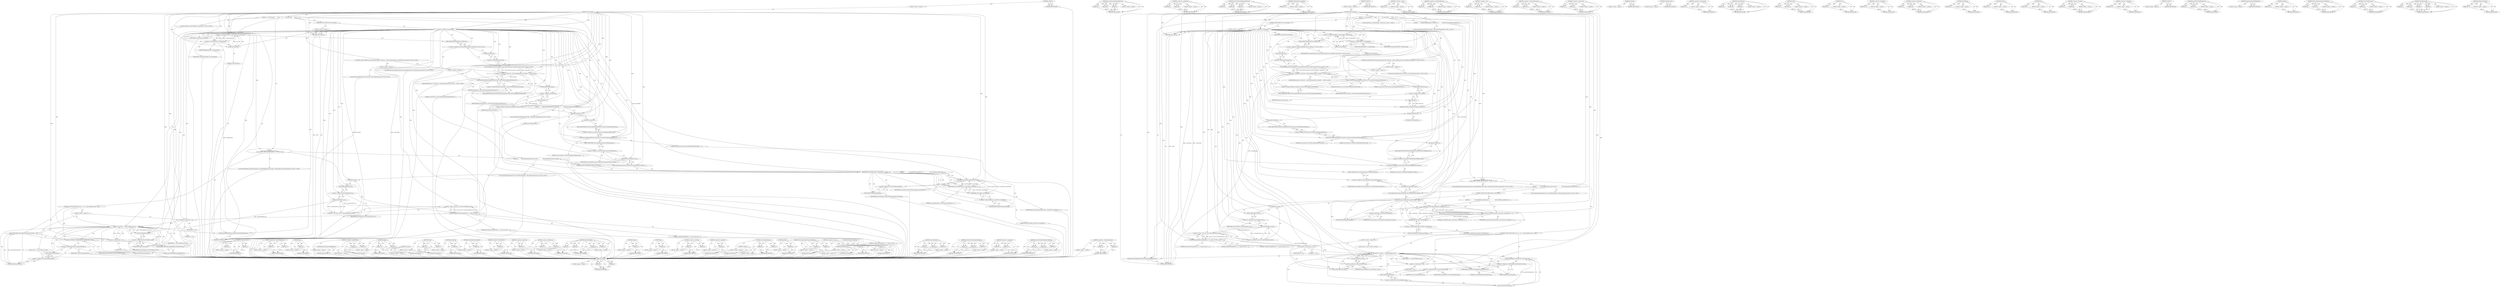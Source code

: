digraph "willRemoveChildren" {
vulnerable_229 [label=<(METHOD,removeBetween)>];
vulnerable_230 [label=<(PARAM,p1)>];
vulnerable_231 [label=<(PARAM,p2)>];
vulnerable_232 [label=<(PARAM,p3)>];
vulnerable_233 [label=<(BLOCK,&lt;empty&gt;,&lt;empty&gt;)>];
vulnerable_234 [label=<(METHOD_RETURN,ANY)>];
vulnerable_210 [label=<(METHOD,removeFocusedElementOfSubtree)>];
vulnerable_211 [label=<(PARAM,p1)>];
vulnerable_212 [label=<(PARAM,p2)>];
vulnerable_213 [label=<(PARAM,p3)>];
vulnerable_214 [label=<(BLOCK,&lt;empty&gt;,&lt;empty&gt;)>];
vulnerable_215 [label=<(METHOD_RETURN,ANY)>];
vulnerable_165 [label=<(METHOD,&lt;operator&gt;.assignment)>];
vulnerable_166 [label=<(PARAM,p1)>];
vulnerable_167 [label=<(PARAM,p2)>];
vulnerable_168 [label=<(BLOCK,&lt;empty&gt;,&lt;empty&gt;)>];
vulnerable_169 [label=<(METHOD_RETURN,ANY)>];
vulnerable_187 [label=<(METHOD,removeFullScreenElementOfSubtree)>];
vulnerable_188 [label=<(PARAM,p1)>];
vulnerable_189 [label=<(PARAM,p2)>];
vulnerable_190 [label=<(PARAM,p3)>];
vulnerable_191 [label=<(BLOCK,&lt;empty&gt;,&lt;empty&gt;)>];
vulnerable_192 [label=<(METHOD_RETURN,ANY)>];
vulnerable_272 [label=<(METHOD,&lt;operator&gt;.indirectIndexAccess)>];
vulnerable_273 [label=<(PARAM,p1)>];
vulnerable_274 [label=<(PARAM,p2)>];
vulnerable_275 [label=<(BLOCK,&lt;empty&gt;,&lt;empty&gt;)>];
vulnerable_276 [label=<(METHOD_RETURN,ANY)>];
vulnerable_6 [label=<(METHOD,&lt;global&gt;)<SUB>1</SUB>>];
vulnerable_7 [label=<(BLOCK,&lt;empty&gt;,&lt;empty&gt;)<SUB>1</SUB>>];
vulnerable_8 [label=<(METHOD,removeChildren)<SUB>1</SUB>>];
vulnerable_9 [label=<(BLOCK,{
    if (!m_firstChild)
        return;

    R...,{
    if (!m_firstChild)
        return;

    R...)<SUB>2</SUB>>];
vulnerable_10 [label=<(CONTROL_STRUCTURE,IF,if (!m_firstChild))<SUB>3</SUB>>];
vulnerable_11 [label=<(&lt;operator&gt;.logicalNot,!m_firstChild)<SUB>3</SUB>>];
vulnerable_12 [label=<(IDENTIFIER,m_firstChild,!m_firstChild)<SUB>3</SUB>>];
vulnerable_13 [label=<(BLOCK,&lt;empty&gt;,&lt;empty&gt;)<SUB>4</SUB>>];
vulnerable_14 [label=<(RETURN,return;,return;)<SUB>4</SUB>>];
vulnerable_15 [label=<(&lt;operator&gt;.greaterThan,RefPtr&lt;ContainerNode&gt; protect(this))<SUB>6</SUB>>];
vulnerable_16 [label=<(&lt;operator&gt;.lessThan,RefPtr&lt;ContainerNode)<SUB>6</SUB>>];
vulnerable_17 [label=<(IDENTIFIER,RefPtr,RefPtr&lt;ContainerNode)<SUB>6</SUB>>];
vulnerable_18 [label=<(IDENTIFIER,ContainerNode,RefPtr&lt;ContainerNode)<SUB>6</SUB>>];
vulnerable_19 [label=<(protect,protect(this))<SUB>6</SUB>>];
vulnerable_20 [label=<(LITERAL,this,protect(this))<SUB>6</SUB>>];
vulnerable_21 [label="<(CONTROL_STRUCTURE,IF,if (FullscreenElementStack* fullscreen = FullscreenElementStack::fromIfExists(&amp;document())))<SUB>8</SUB>>"];
vulnerable_22 [label=<(BLOCK,&lt;empty&gt;,&lt;empty&gt;)<SUB>8</SUB>>];
vulnerable_23 [label="<(LOCAL,FullscreenElementStack* fullscreen: FullscreenElementStack*)<SUB>8</SUB>>"];
vulnerable_24 [label="<(&lt;operator&gt;.assignment,* fullscreen = FullscreenElementStack::fromIfEx...)<SUB>8</SUB>>"];
vulnerable_25 [label="<(IDENTIFIER,fullscreen,* fullscreen = FullscreenElementStack::fromIfEx...)<SUB>8</SUB>>"];
vulnerable_26 [label="<(FullscreenElementStack.fromIfExists,FullscreenElementStack::fromIfExists(&amp;document()))<SUB>8</SUB>>"];
vulnerable_27 [label="<(&lt;operator&gt;.fieldAccess,FullscreenElementStack::fromIfExists)<SUB>8</SUB>>"];
vulnerable_28 [label="<(IDENTIFIER,FullscreenElementStack,FullscreenElementStack::fromIfExists(&amp;document()))<SUB>8</SUB>>"];
vulnerable_29 [label=<(FIELD_IDENTIFIER,fromIfExists,fromIfExists)<SUB>8</SUB>>];
vulnerable_30 [label=<(&lt;operator&gt;.addressOf,&amp;document())<SUB>8</SUB>>];
vulnerable_31 [label=<(document,document())<SUB>8</SUB>>];
vulnerable_32 [label=<(BLOCK,&lt;empty&gt;,&lt;empty&gt;)<SUB>9</SUB>>];
vulnerable_33 [label=<(removeFullScreenElementOfSubtree,fullscreen-&gt;removeFullScreenElementOfSubtree(th...)<SUB>9</SUB>>];
vulnerable_34 [label=<(&lt;operator&gt;.indirectFieldAccess,fullscreen-&gt;removeFullScreenElementOfSubtree)<SUB>9</SUB>>];
vulnerable_35 [label=<(IDENTIFIER,fullscreen,fullscreen-&gt;removeFullScreenElementOfSubtree(th...)<SUB>9</SUB>>];
vulnerable_36 [label=<(FIELD_IDENTIFIER,removeFullScreenElementOfSubtree,removeFullScreenElementOfSubtree)<SUB>9</SUB>>];
vulnerable_37 [label=<(LITERAL,this,fullscreen-&gt;removeFullScreenElementOfSubtree(th...)<SUB>9</SUB>>];
vulnerable_38 [label=<(LITERAL,true,fullscreen-&gt;removeFullScreenElementOfSubtree(th...)<SUB>9</SUB>>];
vulnerable_39 [label=<(willRemoveChildren,willRemoveChildren(protect.get()))<SUB>11</SUB>>];
vulnerable_40 [label=<(get,protect.get())<SUB>11</SUB>>];
vulnerable_41 [label=<(&lt;operator&gt;.fieldAccess,protect.get)<SUB>11</SUB>>];
vulnerable_42 [label=<(IDENTIFIER,protect,protect.get())<SUB>11</SUB>>];
vulnerable_43 [label=<(FIELD_IDENTIFIER,get,get)<SUB>11</SUB>>];
vulnerable_44 [label=<(BLOCK,{
        SubframeLoadingDisabler disabler(this...,{
        SubframeLoadingDisabler disabler(this...)<SUB>13</SUB>>];
vulnerable_45 [label="<(LOCAL,SubframeLoadingDisabler disabler: SubframeLoadingDisabler)<SUB>14</SUB>>"];
vulnerable_46 [label=<(disabler,disabler(this))<SUB>14</SUB>>];
vulnerable_47 [label=<(LITERAL,this,disabler(this))<SUB>14</SUB>>];
vulnerable_48 [label=<(removeFocusedElementOfSubtree,document().removeFocusedElementOfSubtree(this, ...)<SUB>16</SUB>>];
vulnerable_49 [label=<(&lt;operator&gt;.fieldAccess,document().removeFocusedElementOfSubtree)<SUB>16</SUB>>];
vulnerable_50 [label=<(document,document())<SUB>16</SUB>>];
vulnerable_51 [label=<(FIELD_IDENTIFIER,removeFocusedElementOfSubtree,removeFocusedElementOfSubtree)<SUB>16</SUB>>];
vulnerable_52 [label=<(LITERAL,this,document().removeFocusedElementOfSubtree(this, ...)<SUB>16</SUB>>];
vulnerable_53 [label=<(LITERAL,true,document().removeFocusedElementOfSubtree(this, ...)<SUB>16</SUB>>];
vulnerable_54 [label="<(LOCAL,NodeVector removedChildren: NodeVector)<SUB>19</SUB>>"];
vulnerable_55 [label="<(BLOCK,{
         RenderWidget::UpdateSuspendScope sus...,{
         RenderWidget::UpdateSuspendScope sus...)<SUB>20</SUB>>"];
vulnerable_56 [label="<(LOCAL,RenderWidget.UpdateSuspendScope suspendWidgetHierarchyUpdates: RenderWidget.UpdateSuspendScope)<SUB>21</SUB>>"];
vulnerable_57 [label=<(BLOCK,{
            NoEventDispatchAssertion assertNo...,{
            NoEventDispatchAssertion assertNo...)<SUB>22</SUB>>];
vulnerable_58 [label="<(LOCAL,NoEventDispatchAssertion assertNoEventDispatch: NoEventDispatchAssertion)<SUB>23</SUB>>"];
vulnerable_59 [label=<(reserveInitialCapacity,removedChildren.reserveInitialCapacity(childNod...)<SUB>24</SUB>>];
vulnerable_60 [label=<(&lt;operator&gt;.fieldAccess,removedChildren.reserveInitialCapacity)<SUB>24</SUB>>];
vulnerable_61 [label=<(IDENTIFIER,removedChildren,removedChildren.reserveInitialCapacity(childNod...)<SUB>24</SUB>>];
vulnerable_62 [label=<(FIELD_IDENTIFIER,reserveInitialCapacity,reserveInitialCapacity)<SUB>24</SUB>>];
vulnerable_63 [label=<(childNodeCount,childNodeCount())<SUB>24</SUB>>];
vulnerable_64 [label=<(CONTROL_STRUCTURE,WHILE,while (m_firstChild))<SUB>25</SUB>>];
vulnerable_65 [label=<(IDENTIFIER,m_firstChild,while (m_firstChild))<SUB>25</SUB>>];
vulnerable_66 [label=<(BLOCK,{
                removedChildren.append(m_firs...,{
                removedChildren.append(m_firs...)<SUB>25</SUB>>];
vulnerable_67 [label=<(append,removedChildren.append(m_firstChild))<SUB>26</SUB>>];
vulnerable_68 [label=<(&lt;operator&gt;.fieldAccess,removedChildren.append)<SUB>26</SUB>>];
vulnerable_69 [label=<(IDENTIFIER,removedChildren,removedChildren.append(m_firstChild))<SUB>26</SUB>>];
vulnerable_70 [label=<(FIELD_IDENTIFIER,append,append)<SUB>26</SUB>>];
vulnerable_71 [label=<(IDENTIFIER,m_firstChild,removedChildren.append(m_firstChild))<SUB>26</SUB>>];
vulnerable_72 [label=<(removeBetween,removeBetween(0, m_firstChild-&gt;nextSibling(), m...)<SUB>27</SUB>>];
vulnerable_73 [label=<(LITERAL,0,removeBetween(0, m_firstChild-&gt;nextSibling(), m...)<SUB>27</SUB>>];
vulnerable_74 [label=<(nextSibling,m_firstChild-&gt;nextSibling())<SUB>27</SUB>>];
vulnerable_75 [label=<(&lt;operator&gt;.indirectFieldAccess,m_firstChild-&gt;nextSibling)<SUB>27</SUB>>];
vulnerable_76 [label=<(IDENTIFIER,m_firstChild,m_firstChild-&gt;nextSibling())<SUB>27</SUB>>];
vulnerable_77 [label=<(FIELD_IDENTIFIER,nextSibling,nextSibling)<SUB>27</SUB>>];
vulnerable_78 [label=<(IDENTIFIER,m_firstChild,removeBetween(0, m_firstChild-&gt;nextSibling(), m...)<SUB>27</SUB>>];
vulnerable_79 [label=<(childrenChanged,childrenChanged(false, 0, 0, -static_cast&lt;int&gt;(...)<SUB>31</SUB>>];
vulnerable_80 [label=<(LITERAL,false,childrenChanged(false, 0, 0, -static_cast&lt;int&gt;(...)<SUB>31</SUB>>];
vulnerable_81 [label=<(LITERAL,0,childrenChanged(false, 0, 0, -static_cast&lt;int&gt;(...)<SUB>31</SUB>>];
vulnerable_82 [label=<(LITERAL,0,childrenChanged(false, 0, 0, -static_cast&lt;int&gt;(...)<SUB>31</SUB>>];
vulnerable_83 [label=<(&lt;operator&gt;.minus,-static_cast&lt;int&gt;(removedChildren.size()))<SUB>31</SUB>>];
vulnerable_84 [label=<(&lt;operator&gt;.cast,static_cast&lt;int&gt;(removedChildren.size()))<SUB>31</SUB>>];
vulnerable_85 [label=<(UNKNOWN,int,int)<SUB>31</SUB>>];
vulnerable_86 [label=<(size,removedChildren.size())<SUB>31</SUB>>];
vulnerable_87 [label=<(&lt;operator&gt;.fieldAccess,removedChildren.size)<SUB>31</SUB>>];
vulnerable_88 [label=<(IDENTIFIER,removedChildren,removedChildren.size())<SUB>31</SUB>>];
vulnerable_89 [label=<(FIELD_IDENTIFIER,size,size)<SUB>31</SUB>>];
vulnerable_90 [label=<(CONTROL_STRUCTURE,FOR,for (size_t i = 0;i &lt; removedChildren.size();++i))<SUB>33</SUB>>];
vulnerable_91 [label=<(BLOCK,&lt;empty&gt;,&lt;empty&gt;)<SUB>33</SUB>>];
vulnerable_92 [label="<(LOCAL,size_t i: size_t)<SUB>33</SUB>>"];
vulnerable_93 [label=<(&lt;operator&gt;.assignment,i = 0)<SUB>33</SUB>>];
vulnerable_94 [label=<(IDENTIFIER,i,i = 0)<SUB>33</SUB>>];
vulnerable_95 [label=<(LITERAL,0,i = 0)<SUB>33</SUB>>];
vulnerable_96 [label=<(&lt;operator&gt;.lessThan,i &lt; removedChildren.size())<SUB>33</SUB>>];
vulnerable_97 [label=<(IDENTIFIER,i,i &lt; removedChildren.size())<SUB>33</SUB>>];
vulnerable_98 [label=<(size,removedChildren.size())<SUB>33</SUB>>];
vulnerable_99 [label=<(&lt;operator&gt;.fieldAccess,removedChildren.size)<SUB>33</SUB>>];
vulnerable_100 [label=<(IDENTIFIER,removedChildren,removedChildren.size())<SUB>33</SUB>>];
vulnerable_101 [label=<(FIELD_IDENTIFIER,size,size)<SUB>33</SUB>>];
vulnerable_102 [label=<(&lt;operator&gt;.preIncrement,++i)<SUB>33</SUB>>];
vulnerable_103 [label=<(IDENTIFIER,i,++i)<SUB>33</SUB>>];
vulnerable_104 [label=<(notify,ChildNodeRemovalNotifier(this).notify(removedCh...)<SUB>34</SUB>>];
vulnerable_105 [label=<(&lt;operator&gt;.fieldAccess,ChildNodeRemovalNotifier(this).notify)<SUB>34</SUB>>];
vulnerable_106 [label=<(ChildNodeRemovalNotifier,ChildNodeRemovalNotifier(this))<SUB>34</SUB>>];
vulnerable_107 [label=<(LITERAL,this,ChildNodeRemovalNotifier(this))<SUB>34</SUB>>];
vulnerable_108 [label=<(FIELD_IDENTIFIER,notify,notify)<SUB>34</SUB>>];
vulnerable_109 [label=<(get,removedChildren[i].get())<SUB>34</SUB>>];
vulnerable_110 [label=<(&lt;operator&gt;.fieldAccess,removedChildren[i].get)<SUB>34</SUB>>];
vulnerable_111 [label=<(&lt;operator&gt;.indirectIndexAccess,removedChildren[i])<SUB>34</SUB>>];
vulnerable_112 [label=<(IDENTIFIER,removedChildren,removedChildren[i].get())<SUB>34</SUB>>];
vulnerable_113 [label=<(IDENTIFIER,i,removedChildren[i].get())<SUB>34</SUB>>];
vulnerable_114 [label=<(FIELD_IDENTIFIER,get,get)<SUB>34</SUB>>];
vulnerable_115 [label=<(dispatchSubtreeModifiedEvent,dispatchSubtreeModifiedEvent())<SUB>37</SUB>>];
vulnerable_116 [label=<(METHOD_RETURN,void)<SUB>1</SUB>>];
vulnerable_118 [label=<(METHOD_RETURN,ANY)<SUB>1</SUB>>];
vulnerable_250 [label=<(METHOD,&lt;operator&gt;.cast)>];
vulnerable_251 [label=<(PARAM,p1)>];
vulnerable_252 [label=<(PARAM,p2)>];
vulnerable_253 [label=<(BLOCK,&lt;empty&gt;,&lt;empty&gt;)>];
vulnerable_254 [label=<(METHOD_RETURN,ANY)>];
vulnerable_193 [label=<(METHOD,&lt;operator&gt;.indirectFieldAccess)>];
vulnerable_194 [label=<(PARAM,p1)>];
vulnerable_195 [label=<(PARAM,p2)>];
vulnerable_196 [label=<(BLOCK,&lt;empty&gt;,&lt;empty&gt;)>];
vulnerable_197 [label=<(METHOD_RETURN,ANY)>];
vulnerable_255 [label=<(METHOD,size)>];
vulnerable_256 [label=<(PARAM,p1)>];
vulnerable_257 [label=<(BLOCK,&lt;empty&gt;,&lt;empty&gt;)>];
vulnerable_258 [label=<(METHOD_RETURN,ANY)>];
vulnerable_277 [label=<(METHOD,dispatchSubtreeModifiedEvent)>];
vulnerable_278 [label=<(BLOCK,&lt;empty&gt;,&lt;empty&gt;)>];
vulnerable_279 [label=<(METHOD_RETURN,ANY)>];
vulnerable_151 [label=<(METHOD,&lt;operator&gt;.greaterThan)>];
vulnerable_152 [label=<(PARAM,p1)>];
vulnerable_153 [label=<(PARAM,p2)>];
vulnerable_154 [label=<(BLOCK,&lt;empty&gt;,&lt;empty&gt;)>];
vulnerable_155 [label=<(METHOD_RETURN,ANY)>];
vulnerable_184 [label=<(METHOD,document)>];
vulnerable_185 [label=<(BLOCK,&lt;empty&gt;,&lt;empty&gt;)>];
vulnerable_186 [label=<(METHOD_RETURN,ANY)>];
vulnerable_224 [label=<(METHOD,append)>];
vulnerable_225 [label=<(PARAM,p1)>];
vulnerable_226 [label=<(PARAM,p2)>];
vulnerable_227 [label=<(BLOCK,&lt;empty&gt;,&lt;empty&gt;)>];
vulnerable_228 [label=<(METHOD_RETURN,ANY)>];
vulnerable_263 [label=<(METHOD,notify)>];
vulnerable_264 [label=<(PARAM,p1)>];
vulnerable_265 [label=<(PARAM,p2)>];
vulnerable_266 [label=<(BLOCK,&lt;empty&gt;,&lt;empty&gt;)>];
vulnerable_267 [label=<(METHOD_RETURN,ANY)>];
vulnerable_235 [label=<(METHOD,nextSibling)>];
vulnerable_236 [label=<(PARAM,p1)>];
vulnerable_237 [label=<(BLOCK,&lt;empty&gt;,&lt;empty&gt;)>];
vulnerable_238 [label=<(METHOD_RETURN,ANY)>];
vulnerable_268 [label=<(METHOD,ChildNodeRemovalNotifier)>];
vulnerable_269 [label=<(PARAM,p1)>];
vulnerable_270 [label=<(BLOCK,&lt;empty&gt;,&lt;empty&gt;)>];
vulnerable_271 [label=<(METHOD_RETURN,ANY)>];
vulnerable_259 [label=<(METHOD,&lt;operator&gt;.preIncrement)>];
vulnerable_260 [label=<(PARAM,p1)>];
vulnerable_261 [label=<(BLOCK,&lt;empty&gt;,&lt;empty&gt;)>];
vulnerable_262 [label=<(METHOD_RETURN,ANY)>];
vulnerable_180 [label=<(METHOD,&lt;operator&gt;.addressOf)>];
vulnerable_181 [label=<(PARAM,p1)>];
vulnerable_182 [label=<(BLOCK,&lt;empty&gt;,&lt;empty&gt;)>];
vulnerable_183 [label=<(METHOD_RETURN,ANY)>];
vulnerable_175 [label=<(METHOD,&lt;operator&gt;.fieldAccess)>];
vulnerable_176 [label=<(PARAM,p1)>];
vulnerable_177 [label=<(PARAM,p2)>];
vulnerable_178 [label=<(BLOCK,&lt;empty&gt;,&lt;empty&gt;)>];
vulnerable_179 [label=<(METHOD_RETURN,ANY)>];
vulnerable_239 [label=<(METHOD,childrenChanged)>];
vulnerable_240 [label=<(PARAM,p1)>];
vulnerable_241 [label=<(PARAM,p2)>];
vulnerable_242 [label=<(PARAM,p3)>];
vulnerable_243 [label=<(PARAM,p4)>];
vulnerable_244 [label=<(BLOCK,&lt;empty&gt;,&lt;empty&gt;)>];
vulnerable_245 [label=<(METHOD_RETURN,ANY)>];
vulnerable_161 [label=<(METHOD,protect)>];
vulnerable_162 [label=<(PARAM,p1)>];
vulnerable_163 [label=<(BLOCK,&lt;empty&gt;,&lt;empty&gt;)>];
vulnerable_164 [label=<(METHOD_RETURN,ANY)>];
vulnerable_202 [label=<(METHOD,get)>];
vulnerable_203 [label=<(PARAM,p1)>];
vulnerable_204 [label=<(BLOCK,&lt;empty&gt;,&lt;empty&gt;)>];
vulnerable_205 [label=<(METHOD_RETURN,ANY)>];
vulnerable_156 [label=<(METHOD,&lt;operator&gt;.lessThan)>];
vulnerable_157 [label=<(PARAM,p1)>];
vulnerable_158 [label=<(PARAM,p2)>];
vulnerable_159 [label=<(BLOCK,&lt;empty&gt;,&lt;empty&gt;)>];
vulnerable_160 [label=<(METHOD_RETURN,ANY)>];
vulnerable_147 [label=<(METHOD,&lt;operator&gt;.logicalNot)>];
vulnerable_148 [label=<(PARAM,p1)>];
vulnerable_149 [label=<(BLOCK,&lt;empty&gt;,&lt;empty&gt;)>];
vulnerable_150 [label=<(METHOD_RETURN,ANY)>];
vulnerable_141 [label=<(METHOD,&lt;global&gt;)<SUB>1</SUB>>];
vulnerable_142 [label=<(BLOCK,&lt;empty&gt;,&lt;empty&gt;)>];
vulnerable_143 [label=<(METHOD_RETURN,ANY)>];
vulnerable_216 [label=<(METHOD,reserveInitialCapacity)>];
vulnerable_217 [label=<(PARAM,p1)>];
vulnerable_218 [label=<(PARAM,p2)>];
vulnerable_219 [label=<(BLOCK,&lt;empty&gt;,&lt;empty&gt;)>];
vulnerable_220 [label=<(METHOD_RETURN,ANY)>];
vulnerable_206 [label=<(METHOD,disabler)>];
vulnerable_207 [label=<(PARAM,p1)>];
vulnerable_208 [label=<(BLOCK,&lt;empty&gt;,&lt;empty&gt;)>];
vulnerable_209 [label=<(METHOD_RETURN,ANY)>];
vulnerable_170 [label=<(METHOD,FullscreenElementStack.fromIfExists)>];
vulnerable_171 [label=<(PARAM,p1)>];
vulnerable_172 [label=<(PARAM,p2)>];
vulnerable_173 [label=<(BLOCK,&lt;empty&gt;,&lt;empty&gt;)>];
vulnerable_174 [label=<(METHOD_RETURN,ANY)>];
vulnerable_221 [label=<(METHOD,childNodeCount)>];
vulnerable_222 [label=<(BLOCK,&lt;empty&gt;,&lt;empty&gt;)>];
vulnerable_223 [label=<(METHOD_RETURN,ANY)>];
vulnerable_246 [label=<(METHOD,&lt;operator&gt;.minus)>];
vulnerable_247 [label=<(PARAM,p1)>];
vulnerable_248 [label=<(BLOCK,&lt;empty&gt;,&lt;empty&gt;)>];
vulnerable_249 [label=<(METHOD_RETURN,ANY)>];
vulnerable_198 [label=<(METHOD,willRemoveChildren)>];
vulnerable_199 [label=<(PARAM,p1)>];
vulnerable_200 [label=<(BLOCK,&lt;empty&gt;,&lt;empty&gt;)>];
vulnerable_201 [label=<(METHOD_RETURN,ANY)>];
fixed_234 [label=<(METHOD,append)>];
fixed_235 [label=<(PARAM,p1)>];
fixed_236 [label=<(PARAM,p2)>];
fixed_237 [label=<(BLOCK,&lt;empty&gt;,&lt;empty&gt;)>];
fixed_238 [label=<(METHOD_RETURN,ANY)>];
fixed_215 [label=<(METHOD,removeFocusedElementOfSubtree)>];
fixed_216 [label=<(PARAM,p1)>];
fixed_217 [label=<(PARAM,p2)>];
fixed_218 [label=<(PARAM,p3)>];
fixed_219 [label=<(BLOCK,&lt;empty&gt;,&lt;empty&gt;)>];
fixed_220 [label=<(METHOD_RETURN,ANY)>];
fixed_170 [label=<(METHOD,&lt;operator&gt;.assignment)>];
fixed_171 [label=<(PARAM,p1)>];
fixed_172 [label=<(PARAM,p2)>];
fixed_173 [label=<(BLOCK,&lt;empty&gt;,&lt;empty&gt;)>];
fixed_174 [label=<(METHOD_RETURN,ANY)>];
fixed_192 [label=<(METHOD,removeFullScreenElementOfSubtree)>];
fixed_193 [label=<(PARAM,p1)>];
fixed_194 [label=<(PARAM,p2)>];
fixed_195 [label=<(PARAM,p3)>];
fixed_196 [label=<(BLOCK,&lt;empty&gt;,&lt;empty&gt;)>];
fixed_197 [label=<(METHOD_RETURN,ANY)>];
fixed_278 [label=<(METHOD,ChildNodeRemovalNotifier)>];
fixed_279 [label=<(PARAM,p1)>];
fixed_280 [label=<(BLOCK,&lt;empty&gt;,&lt;empty&gt;)>];
fixed_281 [label=<(METHOD_RETURN,ANY)>];
fixed_6 [label=<(METHOD,&lt;global&gt;)<SUB>1</SUB>>];
fixed_7 [label=<(BLOCK,&lt;empty&gt;,&lt;empty&gt;)<SUB>1</SUB>>];
fixed_8 [label=<(METHOD,removeChildren)<SUB>1</SUB>>];
fixed_9 [label=<(BLOCK,{
    if (!m_firstChild)
        return;

    R...,{
    if (!m_firstChild)
        return;

    R...)<SUB>2</SUB>>];
fixed_10 [label=<(CONTROL_STRUCTURE,IF,if (!m_firstChild))<SUB>3</SUB>>];
fixed_11 [label=<(&lt;operator&gt;.logicalNot,!m_firstChild)<SUB>3</SUB>>];
fixed_12 [label=<(IDENTIFIER,m_firstChild,!m_firstChild)<SUB>3</SUB>>];
fixed_13 [label=<(BLOCK,&lt;empty&gt;,&lt;empty&gt;)<SUB>4</SUB>>];
fixed_14 [label=<(RETURN,return;,return;)<SUB>4</SUB>>];
fixed_15 [label=<(&lt;operator&gt;.greaterThan,RefPtr&lt;ContainerNode&gt; protect(this))<SUB>6</SUB>>];
fixed_16 [label=<(&lt;operator&gt;.lessThan,RefPtr&lt;ContainerNode)<SUB>6</SUB>>];
fixed_17 [label=<(IDENTIFIER,RefPtr,RefPtr&lt;ContainerNode)<SUB>6</SUB>>];
fixed_18 [label=<(IDENTIFIER,ContainerNode,RefPtr&lt;ContainerNode)<SUB>6</SUB>>];
fixed_19 [label=<(protect,protect(this))<SUB>6</SUB>>];
fixed_20 [label=<(LITERAL,this,protect(this))<SUB>6</SUB>>];
fixed_21 [label="<(CONTROL_STRUCTURE,IF,if (FullscreenElementStack* fullscreen = FullscreenElementStack::fromIfExists(&amp;document())))<SUB>8</SUB>>"];
fixed_22 [label=<(BLOCK,&lt;empty&gt;,&lt;empty&gt;)<SUB>8</SUB>>];
fixed_23 [label="<(LOCAL,FullscreenElementStack* fullscreen: FullscreenElementStack*)<SUB>8</SUB>>"];
fixed_24 [label="<(&lt;operator&gt;.assignment,* fullscreen = FullscreenElementStack::fromIfEx...)<SUB>8</SUB>>"];
fixed_25 [label="<(IDENTIFIER,fullscreen,* fullscreen = FullscreenElementStack::fromIfEx...)<SUB>8</SUB>>"];
fixed_26 [label="<(FullscreenElementStack.fromIfExists,FullscreenElementStack::fromIfExists(&amp;document()))<SUB>8</SUB>>"];
fixed_27 [label="<(&lt;operator&gt;.fieldAccess,FullscreenElementStack::fromIfExists)<SUB>8</SUB>>"];
fixed_28 [label="<(IDENTIFIER,FullscreenElementStack,FullscreenElementStack::fromIfExists(&amp;document()))<SUB>8</SUB>>"];
fixed_29 [label=<(FIELD_IDENTIFIER,fromIfExists,fromIfExists)<SUB>8</SUB>>];
fixed_30 [label=<(&lt;operator&gt;.addressOf,&amp;document())<SUB>8</SUB>>];
fixed_31 [label=<(document,document())<SUB>8</SUB>>];
fixed_32 [label=<(BLOCK,&lt;empty&gt;,&lt;empty&gt;)<SUB>9</SUB>>];
fixed_33 [label=<(removeFullScreenElementOfSubtree,fullscreen-&gt;removeFullScreenElementOfSubtree(th...)<SUB>9</SUB>>];
fixed_34 [label=<(&lt;operator&gt;.indirectFieldAccess,fullscreen-&gt;removeFullScreenElementOfSubtree)<SUB>9</SUB>>];
fixed_35 [label=<(IDENTIFIER,fullscreen,fullscreen-&gt;removeFullScreenElementOfSubtree(th...)<SUB>9</SUB>>];
fixed_36 [label=<(FIELD_IDENTIFIER,removeFullScreenElementOfSubtree,removeFullScreenElementOfSubtree)<SUB>9</SUB>>];
fixed_37 [label=<(LITERAL,this,fullscreen-&gt;removeFullScreenElementOfSubtree(th...)<SUB>9</SUB>>];
fixed_38 [label=<(LITERAL,true,fullscreen-&gt;removeFullScreenElementOfSubtree(th...)<SUB>9</SUB>>];
fixed_39 [label=<(willRemoveChildren,willRemoveChildren(protect.get()))<SUB>11</SUB>>];
fixed_40 [label=<(get,protect.get())<SUB>11</SUB>>];
fixed_41 [label=<(&lt;operator&gt;.fieldAccess,protect.get)<SUB>11</SUB>>];
fixed_42 [label=<(IDENTIFIER,protect,protect.get())<SUB>11</SUB>>];
fixed_43 [label=<(FIELD_IDENTIFIER,get,get)<SUB>11</SUB>>];
fixed_44 [label=<(BLOCK,{
        SubframeLoadingDisabler disabler(this...,{
        SubframeLoadingDisabler disabler(this...)<SUB>13</SUB>>];
fixed_45 [label="<(LOCAL,SubframeLoadingDisabler disabler: SubframeLoadingDisabler)<SUB>14</SUB>>"];
fixed_46 [label=<(disabler,disabler(this))<SUB>14</SUB>>];
fixed_47 [label=<(LITERAL,this,disabler(this))<SUB>14</SUB>>];
fixed_48 [label=<(removeFocusedElementOfSubtree,document().removeFocusedElementOfSubtree(this, ...)<SUB>16</SUB>>];
fixed_49 [label=<(&lt;operator&gt;.fieldAccess,document().removeFocusedElementOfSubtree)<SUB>16</SUB>>];
fixed_50 [label=<(document,document())<SUB>16</SUB>>];
fixed_51 [label=<(FIELD_IDENTIFIER,removeFocusedElementOfSubtree,removeFocusedElementOfSubtree)<SUB>16</SUB>>];
fixed_52 [label=<(LITERAL,this,document().removeFocusedElementOfSubtree(this, ...)<SUB>16</SUB>>];
fixed_53 [label=<(LITERAL,true,document().removeFocusedElementOfSubtree(this, ...)<SUB>16</SUB>>];
fixed_54 [label=<(nodeChildrenWillBeRemoved,document().nodeChildrenWillBeRemoved(this))<SUB>19</SUB>>];
fixed_55 [label=<(&lt;operator&gt;.fieldAccess,document().nodeChildrenWillBeRemoved)<SUB>19</SUB>>];
fixed_56 [label=<(document,document())<SUB>19</SUB>>];
fixed_57 [label=<(FIELD_IDENTIFIER,nodeChildrenWillBeRemoved,nodeChildrenWillBeRemoved)<SUB>19</SUB>>];
fixed_58 [label=<(LITERAL,this,document().nodeChildrenWillBeRemoved(this))<SUB>19</SUB>>];
fixed_59 [label="<(LOCAL,NodeVector removedChildren: NodeVector)<SUB>21</SUB>>"];
fixed_60 [label="<(BLOCK,{
         RenderWidget::UpdateSuspendScope sus...,{
         RenderWidget::UpdateSuspendScope sus...)<SUB>22</SUB>>"];
fixed_61 [label="<(LOCAL,RenderWidget.UpdateSuspendScope suspendWidgetHierarchyUpdates: RenderWidget.UpdateSuspendScope)<SUB>23</SUB>>"];
fixed_62 [label=<(BLOCK,{
            NoEventDispatchAssertion assertNo...,{
            NoEventDispatchAssertion assertNo...)<SUB>24</SUB>>];
fixed_63 [label="<(LOCAL,NoEventDispatchAssertion assertNoEventDispatch: NoEventDispatchAssertion)<SUB>25</SUB>>"];
fixed_64 [label=<(reserveInitialCapacity,removedChildren.reserveInitialCapacity(childNod...)<SUB>26</SUB>>];
fixed_65 [label=<(&lt;operator&gt;.fieldAccess,removedChildren.reserveInitialCapacity)<SUB>26</SUB>>];
fixed_66 [label=<(IDENTIFIER,removedChildren,removedChildren.reserveInitialCapacity(childNod...)<SUB>26</SUB>>];
fixed_67 [label=<(FIELD_IDENTIFIER,reserveInitialCapacity,reserveInitialCapacity)<SUB>26</SUB>>];
fixed_68 [label=<(childNodeCount,childNodeCount())<SUB>26</SUB>>];
fixed_69 [label=<(CONTROL_STRUCTURE,WHILE,while (m_firstChild))<SUB>27</SUB>>];
fixed_70 [label=<(IDENTIFIER,m_firstChild,while (m_firstChild))<SUB>27</SUB>>];
fixed_71 [label=<(BLOCK,{
                removedChildren.append(m_firs...,{
                removedChildren.append(m_firs...)<SUB>27</SUB>>];
fixed_72 [label=<(append,removedChildren.append(m_firstChild))<SUB>28</SUB>>];
fixed_73 [label=<(&lt;operator&gt;.fieldAccess,removedChildren.append)<SUB>28</SUB>>];
fixed_74 [label=<(IDENTIFIER,removedChildren,removedChildren.append(m_firstChild))<SUB>28</SUB>>];
fixed_75 [label=<(FIELD_IDENTIFIER,append,append)<SUB>28</SUB>>];
fixed_76 [label=<(IDENTIFIER,m_firstChild,removedChildren.append(m_firstChild))<SUB>28</SUB>>];
fixed_77 [label=<(removeBetween,removeBetween(0, m_firstChild-&gt;nextSibling(), m...)<SUB>29</SUB>>];
fixed_78 [label=<(LITERAL,0,removeBetween(0, m_firstChild-&gt;nextSibling(), m...)<SUB>29</SUB>>];
fixed_79 [label=<(nextSibling,m_firstChild-&gt;nextSibling())<SUB>29</SUB>>];
fixed_80 [label=<(&lt;operator&gt;.indirectFieldAccess,m_firstChild-&gt;nextSibling)<SUB>29</SUB>>];
fixed_81 [label=<(IDENTIFIER,m_firstChild,m_firstChild-&gt;nextSibling())<SUB>29</SUB>>];
fixed_82 [label=<(FIELD_IDENTIFIER,nextSibling,nextSibling)<SUB>29</SUB>>];
fixed_83 [label=<(IDENTIFIER,m_firstChild,removeBetween(0, m_firstChild-&gt;nextSibling(), m...)<SUB>29</SUB>>];
fixed_84 [label=<(childrenChanged,childrenChanged(false, 0, 0, -static_cast&lt;int&gt;(...)<SUB>33</SUB>>];
fixed_85 [label=<(LITERAL,false,childrenChanged(false, 0, 0, -static_cast&lt;int&gt;(...)<SUB>33</SUB>>];
fixed_86 [label=<(LITERAL,0,childrenChanged(false, 0, 0, -static_cast&lt;int&gt;(...)<SUB>33</SUB>>];
fixed_87 [label=<(LITERAL,0,childrenChanged(false, 0, 0, -static_cast&lt;int&gt;(...)<SUB>33</SUB>>];
fixed_88 [label=<(&lt;operator&gt;.minus,-static_cast&lt;int&gt;(removedChildren.size()))<SUB>33</SUB>>];
fixed_89 [label=<(&lt;operator&gt;.cast,static_cast&lt;int&gt;(removedChildren.size()))<SUB>33</SUB>>];
fixed_90 [label=<(UNKNOWN,int,int)<SUB>33</SUB>>];
fixed_91 [label=<(size,removedChildren.size())<SUB>33</SUB>>];
fixed_92 [label=<(&lt;operator&gt;.fieldAccess,removedChildren.size)<SUB>33</SUB>>];
fixed_93 [label=<(IDENTIFIER,removedChildren,removedChildren.size())<SUB>33</SUB>>];
fixed_94 [label=<(FIELD_IDENTIFIER,size,size)<SUB>33</SUB>>];
fixed_95 [label=<(CONTROL_STRUCTURE,FOR,for (size_t i = 0;i &lt; removedChildren.size();++i))<SUB>35</SUB>>];
fixed_96 [label=<(BLOCK,&lt;empty&gt;,&lt;empty&gt;)<SUB>35</SUB>>];
fixed_97 [label="<(LOCAL,size_t i: size_t)<SUB>35</SUB>>"];
fixed_98 [label=<(&lt;operator&gt;.assignment,i = 0)<SUB>35</SUB>>];
fixed_99 [label=<(IDENTIFIER,i,i = 0)<SUB>35</SUB>>];
fixed_100 [label=<(LITERAL,0,i = 0)<SUB>35</SUB>>];
fixed_101 [label=<(&lt;operator&gt;.lessThan,i &lt; removedChildren.size())<SUB>35</SUB>>];
fixed_102 [label=<(IDENTIFIER,i,i &lt; removedChildren.size())<SUB>35</SUB>>];
fixed_103 [label=<(size,removedChildren.size())<SUB>35</SUB>>];
fixed_104 [label=<(&lt;operator&gt;.fieldAccess,removedChildren.size)<SUB>35</SUB>>];
fixed_105 [label=<(IDENTIFIER,removedChildren,removedChildren.size())<SUB>35</SUB>>];
fixed_106 [label=<(FIELD_IDENTIFIER,size,size)<SUB>35</SUB>>];
fixed_107 [label=<(&lt;operator&gt;.preIncrement,++i)<SUB>35</SUB>>];
fixed_108 [label=<(IDENTIFIER,i,++i)<SUB>35</SUB>>];
fixed_109 [label=<(notify,ChildNodeRemovalNotifier(this).notify(removedCh...)<SUB>36</SUB>>];
fixed_110 [label=<(&lt;operator&gt;.fieldAccess,ChildNodeRemovalNotifier(this).notify)<SUB>36</SUB>>];
fixed_111 [label=<(ChildNodeRemovalNotifier,ChildNodeRemovalNotifier(this))<SUB>36</SUB>>];
fixed_112 [label=<(LITERAL,this,ChildNodeRemovalNotifier(this))<SUB>36</SUB>>];
fixed_113 [label=<(FIELD_IDENTIFIER,notify,notify)<SUB>36</SUB>>];
fixed_114 [label=<(get,removedChildren[i].get())<SUB>36</SUB>>];
fixed_115 [label=<(&lt;operator&gt;.fieldAccess,removedChildren[i].get)<SUB>36</SUB>>];
fixed_116 [label=<(&lt;operator&gt;.indirectIndexAccess,removedChildren[i])<SUB>36</SUB>>];
fixed_117 [label=<(IDENTIFIER,removedChildren,removedChildren[i].get())<SUB>36</SUB>>];
fixed_118 [label=<(IDENTIFIER,i,removedChildren[i].get())<SUB>36</SUB>>];
fixed_119 [label=<(FIELD_IDENTIFIER,get,get)<SUB>36</SUB>>];
fixed_120 [label=<(dispatchSubtreeModifiedEvent,dispatchSubtreeModifiedEvent())<SUB>39</SUB>>];
fixed_121 [label=<(METHOD_RETURN,void)<SUB>1</SUB>>];
fixed_123 [label=<(METHOD_RETURN,ANY)<SUB>1</SUB>>];
fixed_256 [label=<(METHOD,&lt;operator&gt;.minus)>];
fixed_257 [label=<(PARAM,p1)>];
fixed_258 [label=<(BLOCK,&lt;empty&gt;,&lt;empty&gt;)>];
fixed_259 [label=<(METHOD_RETURN,ANY)>];
fixed_198 [label=<(METHOD,&lt;operator&gt;.indirectFieldAccess)>];
fixed_199 [label=<(PARAM,p1)>];
fixed_200 [label=<(PARAM,p2)>];
fixed_201 [label=<(BLOCK,&lt;empty&gt;,&lt;empty&gt;)>];
fixed_202 [label=<(METHOD_RETURN,ANY)>];
fixed_260 [label=<(METHOD,&lt;operator&gt;.cast)>];
fixed_261 [label=<(PARAM,p1)>];
fixed_262 [label=<(PARAM,p2)>];
fixed_263 [label=<(BLOCK,&lt;empty&gt;,&lt;empty&gt;)>];
fixed_264 [label=<(METHOD_RETURN,ANY)>];
fixed_282 [label=<(METHOD,&lt;operator&gt;.indirectIndexAccess)>];
fixed_283 [label=<(PARAM,p1)>];
fixed_284 [label=<(PARAM,p2)>];
fixed_285 [label=<(BLOCK,&lt;empty&gt;,&lt;empty&gt;)>];
fixed_286 [label=<(METHOD_RETURN,ANY)>];
fixed_156 [label=<(METHOD,&lt;operator&gt;.greaterThan)>];
fixed_157 [label=<(PARAM,p1)>];
fixed_158 [label=<(PARAM,p2)>];
fixed_159 [label=<(BLOCK,&lt;empty&gt;,&lt;empty&gt;)>];
fixed_160 [label=<(METHOD_RETURN,ANY)>];
fixed_189 [label=<(METHOD,document)>];
fixed_190 [label=<(BLOCK,&lt;empty&gt;,&lt;empty&gt;)>];
fixed_191 [label=<(METHOD_RETURN,ANY)>];
fixed_231 [label=<(METHOD,childNodeCount)>];
fixed_232 [label=<(BLOCK,&lt;empty&gt;,&lt;empty&gt;)>];
fixed_233 [label=<(METHOD_RETURN,ANY)>];
fixed_269 [label=<(METHOD,&lt;operator&gt;.preIncrement)>];
fixed_270 [label=<(PARAM,p1)>];
fixed_271 [label=<(BLOCK,&lt;empty&gt;,&lt;empty&gt;)>];
fixed_272 [label=<(METHOD_RETURN,ANY)>];
fixed_239 [label=<(METHOD,removeBetween)>];
fixed_240 [label=<(PARAM,p1)>];
fixed_241 [label=<(PARAM,p2)>];
fixed_242 [label=<(PARAM,p3)>];
fixed_243 [label=<(BLOCK,&lt;empty&gt;,&lt;empty&gt;)>];
fixed_244 [label=<(METHOD_RETURN,ANY)>];
fixed_273 [label=<(METHOD,notify)>];
fixed_274 [label=<(PARAM,p1)>];
fixed_275 [label=<(PARAM,p2)>];
fixed_276 [label=<(BLOCK,&lt;empty&gt;,&lt;empty&gt;)>];
fixed_277 [label=<(METHOD_RETURN,ANY)>];
fixed_265 [label=<(METHOD,size)>];
fixed_266 [label=<(PARAM,p1)>];
fixed_267 [label=<(BLOCK,&lt;empty&gt;,&lt;empty&gt;)>];
fixed_268 [label=<(METHOD_RETURN,ANY)>];
fixed_185 [label=<(METHOD,&lt;operator&gt;.addressOf)>];
fixed_186 [label=<(PARAM,p1)>];
fixed_187 [label=<(BLOCK,&lt;empty&gt;,&lt;empty&gt;)>];
fixed_188 [label=<(METHOD_RETURN,ANY)>];
fixed_180 [label=<(METHOD,&lt;operator&gt;.fieldAccess)>];
fixed_181 [label=<(PARAM,p1)>];
fixed_182 [label=<(PARAM,p2)>];
fixed_183 [label=<(BLOCK,&lt;empty&gt;,&lt;empty&gt;)>];
fixed_184 [label=<(METHOD_RETURN,ANY)>];
fixed_245 [label=<(METHOD,nextSibling)>];
fixed_246 [label=<(PARAM,p1)>];
fixed_247 [label=<(BLOCK,&lt;empty&gt;,&lt;empty&gt;)>];
fixed_248 [label=<(METHOD_RETURN,ANY)>];
fixed_166 [label=<(METHOD,protect)>];
fixed_167 [label=<(PARAM,p1)>];
fixed_168 [label=<(BLOCK,&lt;empty&gt;,&lt;empty&gt;)>];
fixed_169 [label=<(METHOD_RETURN,ANY)>];
fixed_207 [label=<(METHOD,get)>];
fixed_208 [label=<(PARAM,p1)>];
fixed_209 [label=<(BLOCK,&lt;empty&gt;,&lt;empty&gt;)>];
fixed_210 [label=<(METHOD_RETURN,ANY)>];
fixed_161 [label=<(METHOD,&lt;operator&gt;.lessThan)>];
fixed_162 [label=<(PARAM,p1)>];
fixed_163 [label=<(PARAM,p2)>];
fixed_164 [label=<(BLOCK,&lt;empty&gt;,&lt;empty&gt;)>];
fixed_165 [label=<(METHOD_RETURN,ANY)>];
fixed_152 [label=<(METHOD,&lt;operator&gt;.logicalNot)>];
fixed_153 [label=<(PARAM,p1)>];
fixed_154 [label=<(BLOCK,&lt;empty&gt;,&lt;empty&gt;)>];
fixed_155 [label=<(METHOD_RETURN,ANY)>];
fixed_146 [label=<(METHOD,&lt;global&gt;)<SUB>1</SUB>>];
fixed_147 [label=<(BLOCK,&lt;empty&gt;,&lt;empty&gt;)>];
fixed_148 [label=<(METHOD_RETURN,ANY)>];
fixed_221 [label=<(METHOD,nodeChildrenWillBeRemoved)>];
fixed_222 [label=<(PARAM,p1)>];
fixed_223 [label=<(PARAM,p2)>];
fixed_224 [label=<(BLOCK,&lt;empty&gt;,&lt;empty&gt;)>];
fixed_225 [label=<(METHOD_RETURN,ANY)>];
fixed_287 [label=<(METHOD,dispatchSubtreeModifiedEvent)>];
fixed_288 [label=<(BLOCK,&lt;empty&gt;,&lt;empty&gt;)>];
fixed_289 [label=<(METHOD_RETURN,ANY)>];
fixed_211 [label=<(METHOD,disabler)>];
fixed_212 [label=<(PARAM,p1)>];
fixed_213 [label=<(BLOCK,&lt;empty&gt;,&lt;empty&gt;)>];
fixed_214 [label=<(METHOD_RETURN,ANY)>];
fixed_175 [label=<(METHOD,FullscreenElementStack.fromIfExists)>];
fixed_176 [label=<(PARAM,p1)>];
fixed_177 [label=<(PARAM,p2)>];
fixed_178 [label=<(BLOCK,&lt;empty&gt;,&lt;empty&gt;)>];
fixed_179 [label=<(METHOD_RETURN,ANY)>];
fixed_226 [label=<(METHOD,reserveInitialCapacity)>];
fixed_227 [label=<(PARAM,p1)>];
fixed_228 [label=<(PARAM,p2)>];
fixed_229 [label=<(BLOCK,&lt;empty&gt;,&lt;empty&gt;)>];
fixed_230 [label=<(METHOD_RETURN,ANY)>];
fixed_249 [label=<(METHOD,childrenChanged)>];
fixed_250 [label=<(PARAM,p1)>];
fixed_251 [label=<(PARAM,p2)>];
fixed_252 [label=<(PARAM,p3)>];
fixed_253 [label=<(PARAM,p4)>];
fixed_254 [label=<(BLOCK,&lt;empty&gt;,&lt;empty&gt;)>];
fixed_255 [label=<(METHOD_RETURN,ANY)>];
fixed_203 [label=<(METHOD,willRemoveChildren)>];
fixed_204 [label=<(PARAM,p1)>];
fixed_205 [label=<(BLOCK,&lt;empty&gt;,&lt;empty&gt;)>];
fixed_206 [label=<(METHOD_RETURN,ANY)>];
vulnerable_229 -> vulnerable_230  [key=0, label="AST: "];
vulnerable_229 -> vulnerable_230  [key=1, label="DDG: "];
vulnerable_229 -> vulnerable_233  [key=0, label="AST: "];
vulnerable_229 -> vulnerable_231  [key=0, label="AST: "];
vulnerable_229 -> vulnerable_231  [key=1, label="DDG: "];
vulnerable_229 -> vulnerable_234  [key=0, label="AST: "];
vulnerable_229 -> vulnerable_234  [key=1, label="CFG: "];
vulnerable_229 -> vulnerable_232  [key=0, label="AST: "];
vulnerable_229 -> vulnerable_232  [key=1, label="DDG: "];
vulnerable_230 -> vulnerable_234  [key=0, label="DDG: p1"];
vulnerable_231 -> vulnerable_234  [key=0, label="DDG: p2"];
vulnerable_232 -> vulnerable_234  [key=0, label="DDG: p3"];
vulnerable_233 -> fixed_234  [key=0];
vulnerable_234 -> fixed_234  [key=0];
vulnerable_210 -> vulnerable_211  [key=0, label="AST: "];
vulnerable_210 -> vulnerable_211  [key=1, label="DDG: "];
vulnerable_210 -> vulnerable_214  [key=0, label="AST: "];
vulnerable_210 -> vulnerable_212  [key=0, label="AST: "];
vulnerable_210 -> vulnerable_212  [key=1, label="DDG: "];
vulnerable_210 -> vulnerable_215  [key=0, label="AST: "];
vulnerable_210 -> vulnerable_215  [key=1, label="CFG: "];
vulnerable_210 -> vulnerable_213  [key=0, label="AST: "];
vulnerable_210 -> vulnerable_213  [key=1, label="DDG: "];
vulnerable_211 -> vulnerable_215  [key=0, label="DDG: p1"];
vulnerable_212 -> vulnerable_215  [key=0, label="DDG: p2"];
vulnerable_213 -> vulnerable_215  [key=0, label="DDG: p3"];
vulnerable_214 -> fixed_234  [key=0];
vulnerable_215 -> fixed_234  [key=0];
vulnerable_165 -> vulnerable_166  [key=0, label="AST: "];
vulnerable_165 -> vulnerable_166  [key=1, label="DDG: "];
vulnerable_165 -> vulnerable_168  [key=0, label="AST: "];
vulnerable_165 -> vulnerable_167  [key=0, label="AST: "];
vulnerable_165 -> vulnerable_167  [key=1, label="DDG: "];
vulnerable_165 -> vulnerable_169  [key=0, label="AST: "];
vulnerable_165 -> vulnerable_169  [key=1, label="CFG: "];
vulnerable_166 -> vulnerable_169  [key=0, label="DDG: p1"];
vulnerable_167 -> vulnerable_169  [key=0, label="DDG: p2"];
vulnerable_168 -> fixed_234  [key=0];
vulnerable_169 -> fixed_234  [key=0];
vulnerable_187 -> vulnerable_188  [key=0, label="AST: "];
vulnerable_187 -> vulnerable_188  [key=1, label="DDG: "];
vulnerable_187 -> vulnerable_191  [key=0, label="AST: "];
vulnerable_187 -> vulnerable_189  [key=0, label="AST: "];
vulnerable_187 -> vulnerable_189  [key=1, label="DDG: "];
vulnerable_187 -> vulnerable_192  [key=0, label="AST: "];
vulnerable_187 -> vulnerable_192  [key=1, label="CFG: "];
vulnerable_187 -> vulnerable_190  [key=0, label="AST: "];
vulnerable_187 -> vulnerable_190  [key=1, label="DDG: "];
vulnerable_188 -> vulnerable_192  [key=0, label="DDG: p1"];
vulnerable_189 -> vulnerable_192  [key=0, label="DDG: p2"];
vulnerable_190 -> vulnerable_192  [key=0, label="DDG: p3"];
vulnerable_191 -> fixed_234  [key=0];
vulnerable_192 -> fixed_234  [key=0];
vulnerable_272 -> vulnerable_273  [key=0, label="AST: "];
vulnerable_272 -> vulnerable_273  [key=1, label="DDG: "];
vulnerable_272 -> vulnerable_275  [key=0, label="AST: "];
vulnerable_272 -> vulnerable_274  [key=0, label="AST: "];
vulnerable_272 -> vulnerable_274  [key=1, label="DDG: "];
vulnerable_272 -> vulnerable_276  [key=0, label="AST: "];
vulnerable_272 -> vulnerable_276  [key=1, label="CFG: "];
vulnerable_273 -> vulnerable_276  [key=0, label="DDG: p1"];
vulnerable_274 -> vulnerable_276  [key=0, label="DDG: p2"];
vulnerable_275 -> fixed_234  [key=0];
vulnerable_276 -> fixed_234  [key=0];
vulnerable_6 -> vulnerable_7  [key=0, label="AST: "];
vulnerable_6 -> vulnerable_118  [key=0, label="AST: "];
vulnerable_6 -> vulnerable_118  [key=1, label="CFG: "];
vulnerable_7 -> vulnerable_8  [key=0, label="AST: "];
vulnerable_8 -> vulnerable_9  [key=0, label="AST: "];
vulnerable_8 -> vulnerable_116  [key=0, label="AST: "];
vulnerable_8 -> vulnerable_11  [key=0, label="CFG: "];
vulnerable_8 -> vulnerable_11  [key=1, label="DDG: "];
vulnerable_8 -> vulnerable_44  [key=0, label="DDG: "];
vulnerable_8 -> vulnerable_55  [key=0, label="DDG: "];
vulnerable_8 -> vulnerable_115  [key=0, label="DDG: "];
vulnerable_8 -> vulnerable_57  [key=0, label="DDG: "];
vulnerable_8 -> vulnerable_14  [key=0, label="DDG: "];
vulnerable_8 -> vulnerable_16  [key=0, label="DDG: "];
vulnerable_8 -> vulnerable_19  [key=0, label="DDG: "];
vulnerable_8 -> vulnerable_46  [key=0, label="DDG: "];
vulnerable_8 -> vulnerable_48  [key=0, label="DDG: "];
vulnerable_8 -> vulnerable_79  [key=0, label="DDG: "];
vulnerable_8 -> vulnerable_33  [key=0, label="DDG: "];
vulnerable_8 -> vulnerable_59  [key=0, label="DDG: "];
vulnerable_8 -> vulnerable_65  [key=0, label="DDG: "];
vulnerable_8 -> vulnerable_93  [key=0, label="DDG: "];
vulnerable_8 -> vulnerable_96  [key=0, label="DDG: "];
vulnerable_8 -> vulnerable_102  [key=0, label="DDG: "];
vulnerable_8 -> vulnerable_26  [key=0, label="DDG: "];
vulnerable_8 -> vulnerable_67  [key=0, label="DDG: "];
vulnerable_8 -> vulnerable_72  [key=0, label="DDG: "];
vulnerable_8 -> vulnerable_106  [key=0, label="DDG: "];
vulnerable_9 -> vulnerable_10  [key=0, label="AST: "];
vulnerable_9 -> vulnerable_15  [key=0, label="AST: "];
vulnerable_9 -> vulnerable_21  [key=0, label="AST: "];
vulnerable_9 -> vulnerable_39  [key=0, label="AST: "];
vulnerable_9 -> vulnerable_44  [key=0, label="AST: "];
vulnerable_9 -> vulnerable_54  [key=0, label="AST: "];
vulnerable_9 -> vulnerable_55  [key=0, label="AST: "];
vulnerable_9 -> vulnerable_115  [key=0, label="AST: "];
vulnerable_10 -> vulnerable_11  [key=0, label="AST: "];
vulnerable_10 -> vulnerable_13  [key=0, label="AST: "];
vulnerable_11 -> vulnerable_12  [key=0, label="AST: "];
vulnerable_11 -> vulnerable_14  [key=0, label="CFG: "];
vulnerable_11 -> vulnerable_14  [key=1, label="CDG: "];
vulnerable_11 -> vulnerable_16  [key=0, label="CFG: "];
vulnerable_11 -> vulnerable_16  [key=1, label="CDG: "];
vulnerable_11 -> vulnerable_116  [key=0, label="DDG: m_firstChild"];
vulnerable_11 -> vulnerable_116  [key=1, label="DDG: !m_firstChild"];
vulnerable_11 -> vulnerable_67  [key=0, label="DDG: m_firstChild"];
vulnerable_11 -> vulnerable_15  [key=0, label="CDG: "];
vulnerable_11 -> vulnerable_30  [key=0, label="CDG: "];
vulnerable_11 -> vulnerable_48  [key=0, label="CDG: "];
vulnerable_11 -> vulnerable_115  [key=0, label="CDG: "];
vulnerable_11 -> vulnerable_49  [key=0, label="CDG: "];
vulnerable_11 -> vulnerable_60  [key=0, label="CDG: "];
vulnerable_11 -> vulnerable_26  [key=0, label="CDG: "];
vulnerable_11 -> vulnerable_96  [key=0, label="CDG: "];
vulnerable_11 -> vulnerable_51  [key=0, label="CDG: "];
vulnerable_11 -> vulnerable_89  [key=0, label="CDG: "];
vulnerable_11 -> vulnerable_19  [key=0, label="CDG: "];
vulnerable_11 -> vulnerable_98  [key=0, label="CDG: "];
vulnerable_11 -> vulnerable_99  [key=0, label="CDG: "];
vulnerable_11 -> vulnerable_46  [key=0, label="CDG: "];
vulnerable_11 -> vulnerable_84  [key=0, label="CDG: "];
vulnerable_11 -> vulnerable_85  [key=0, label="CDG: "];
vulnerable_11 -> vulnerable_27  [key=0, label="CDG: "];
vulnerable_11 -> vulnerable_40  [key=0, label="CDG: "];
vulnerable_11 -> vulnerable_29  [key=0, label="CDG: "];
vulnerable_11 -> vulnerable_65  [key=0, label="CDG: "];
vulnerable_11 -> vulnerable_50  [key=0, label="CDG: "];
vulnerable_11 -> vulnerable_59  [key=0, label="CDG: "];
vulnerable_11 -> vulnerable_87  [key=0, label="CDG: "];
vulnerable_11 -> vulnerable_93  [key=0, label="CDG: "];
vulnerable_11 -> vulnerable_101  [key=0, label="CDG: "];
vulnerable_11 -> vulnerable_79  [key=0, label="CDG: "];
vulnerable_11 -> vulnerable_43  [key=0, label="CDG: "];
vulnerable_11 -> vulnerable_24  [key=0, label="CDG: "];
vulnerable_11 -> vulnerable_83  [key=0, label="CDG: "];
vulnerable_11 -> vulnerable_41  [key=0, label="CDG: "];
vulnerable_11 -> vulnerable_63  [key=0, label="CDG: "];
vulnerable_11 -> vulnerable_62  [key=0, label="CDG: "];
vulnerable_11 -> vulnerable_39  [key=0, label="CDG: "];
vulnerable_11 -> vulnerable_31  [key=0, label="CDG: "];
vulnerable_11 -> vulnerable_86  [key=0, label="CDG: "];
vulnerable_12 -> fixed_234  [key=0];
vulnerable_13 -> vulnerable_14  [key=0, label="AST: "];
vulnerable_14 -> vulnerable_116  [key=0, label="CFG: "];
vulnerable_14 -> vulnerable_116  [key=1, label="DDG: &lt;RET&gt;"];
vulnerable_15 -> vulnerable_16  [key=0, label="AST: "];
vulnerable_15 -> vulnerable_19  [key=0, label="AST: "];
vulnerable_15 -> vulnerable_29  [key=0, label="CFG: "];
vulnerable_16 -> vulnerable_17  [key=0, label="AST: "];
vulnerable_16 -> vulnerable_18  [key=0, label="AST: "];
vulnerable_16 -> vulnerable_19  [key=0, label="CFG: "];
vulnerable_16 -> vulnerable_116  [key=0, label="DDG: ContainerNode"];
vulnerable_16 -> vulnerable_15  [key=0, label="DDG: RefPtr"];
vulnerable_16 -> vulnerable_15  [key=1, label="DDG: ContainerNode"];
vulnerable_17 -> fixed_234  [key=0];
vulnerable_18 -> fixed_234  [key=0];
vulnerable_19 -> vulnerable_20  [key=0, label="AST: "];
vulnerable_19 -> vulnerable_15  [key=0, label="CFG: "];
vulnerable_19 -> vulnerable_15  [key=1, label="DDG: this"];
vulnerable_20 -> fixed_234  [key=0];
vulnerable_21 -> vulnerable_22  [key=0, label="AST: "];
vulnerable_21 -> vulnerable_32  [key=0, label="AST: "];
vulnerable_22 -> vulnerable_23  [key=0, label="AST: "];
vulnerable_22 -> vulnerable_24  [key=0, label="AST: "];
vulnerable_23 -> fixed_234  [key=0];
vulnerable_24 -> vulnerable_25  [key=0, label="AST: "];
vulnerable_24 -> vulnerable_26  [key=0, label="AST: "];
vulnerable_24 -> vulnerable_36  [key=0, label="CFG: "];
vulnerable_24 -> vulnerable_36  [key=1, label="CDG: "];
vulnerable_24 -> vulnerable_43  [key=0, label="CFG: "];
vulnerable_24 -> vulnerable_33  [key=0, label="DDG: fullscreen"];
vulnerable_24 -> vulnerable_33  [key=1, label="CDG: "];
vulnerable_24 -> vulnerable_34  [key=0, label="CDG: "];
vulnerable_25 -> fixed_234  [key=0];
vulnerable_26 -> vulnerable_27  [key=0, label="AST: "];
vulnerable_26 -> vulnerable_30  [key=0, label="AST: "];
vulnerable_26 -> vulnerable_24  [key=0, label="CFG: "];
vulnerable_26 -> vulnerable_24  [key=1, label="DDG: FullscreenElementStack::fromIfExists"];
vulnerable_26 -> vulnerable_24  [key=2, label="DDG: &amp;document()"];
vulnerable_27 -> vulnerable_28  [key=0, label="AST: "];
vulnerable_27 -> vulnerable_29  [key=0, label="AST: "];
vulnerable_27 -> vulnerable_31  [key=0, label="CFG: "];
vulnerable_28 -> fixed_234  [key=0];
vulnerable_29 -> vulnerable_27  [key=0, label="CFG: "];
vulnerable_30 -> vulnerable_31  [key=0, label="AST: "];
vulnerable_30 -> vulnerable_26  [key=0, label="CFG: "];
vulnerable_31 -> vulnerable_30  [key=0, label="CFG: "];
vulnerable_32 -> vulnerable_33  [key=0, label="AST: "];
vulnerable_33 -> vulnerable_34  [key=0, label="AST: "];
vulnerable_33 -> vulnerable_37  [key=0, label="AST: "];
vulnerable_33 -> vulnerable_38  [key=0, label="AST: "];
vulnerable_33 -> vulnerable_43  [key=0, label="CFG: "];
vulnerable_34 -> vulnerable_35  [key=0, label="AST: "];
vulnerable_34 -> vulnerable_36  [key=0, label="AST: "];
vulnerable_34 -> vulnerable_33  [key=0, label="CFG: "];
vulnerable_35 -> fixed_234  [key=0];
vulnerable_36 -> vulnerable_34  [key=0, label="CFG: "];
vulnerable_37 -> fixed_234  [key=0];
vulnerable_38 -> fixed_234  [key=0];
vulnerable_39 -> vulnerable_40  [key=0, label="AST: "];
vulnerable_39 -> vulnerable_46  [key=0, label="CFG: "];
vulnerable_40 -> vulnerable_41  [key=0, label="AST: "];
vulnerable_40 -> vulnerable_39  [key=0, label="CFG: "];
vulnerable_40 -> vulnerable_39  [key=1, label="DDG: protect.get"];
vulnerable_41 -> vulnerable_42  [key=0, label="AST: "];
vulnerable_41 -> vulnerable_43  [key=0, label="AST: "];
vulnerable_41 -> vulnerable_40  [key=0, label="CFG: "];
vulnerable_42 -> fixed_234  [key=0];
vulnerable_43 -> vulnerable_41  [key=0, label="CFG: "];
vulnerable_44 -> vulnerable_45  [key=0, label="AST: "];
vulnerable_44 -> vulnerable_46  [key=0, label="AST: "];
vulnerable_44 -> vulnerable_48  [key=0, label="AST: "];
vulnerable_45 -> fixed_234  [key=0];
vulnerable_46 -> vulnerable_47  [key=0, label="AST: "];
vulnerable_46 -> vulnerable_50  [key=0, label="CFG: "];
vulnerable_47 -> fixed_234  [key=0];
vulnerable_48 -> vulnerable_49  [key=0, label="AST: "];
vulnerable_48 -> vulnerable_52  [key=0, label="AST: "];
vulnerable_48 -> vulnerable_53  [key=0, label="AST: "];
vulnerable_48 -> vulnerable_62  [key=0, label="CFG: "];
vulnerable_49 -> vulnerable_50  [key=0, label="AST: "];
vulnerable_49 -> vulnerable_51  [key=0, label="AST: "];
vulnerable_49 -> vulnerable_48  [key=0, label="CFG: "];
vulnerable_50 -> vulnerable_51  [key=0, label="CFG: "];
vulnerable_51 -> vulnerable_49  [key=0, label="CFG: "];
vulnerable_52 -> fixed_234  [key=0];
vulnerable_53 -> fixed_234  [key=0];
vulnerable_54 -> fixed_234  [key=0];
vulnerable_55 -> vulnerable_56  [key=0, label="AST: "];
vulnerable_55 -> vulnerable_57  [key=0, label="AST: "];
vulnerable_55 -> vulnerable_79  [key=0, label="AST: "];
vulnerable_55 -> vulnerable_90  [key=0, label="AST: "];
vulnerable_56 -> fixed_234  [key=0];
vulnerable_57 -> vulnerable_58  [key=0, label="AST: "];
vulnerable_57 -> vulnerable_59  [key=0, label="AST: "];
vulnerable_57 -> vulnerable_64  [key=0, label="AST: "];
vulnerable_58 -> fixed_234  [key=0];
vulnerable_59 -> vulnerable_60  [key=0, label="AST: "];
vulnerable_59 -> vulnerable_63  [key=0, label="AST: "];
vulnerable_59 -> vulnerable_65  [key=0, label="CFG: "];
vulnerable_60 -> vulnerable_61  [key=0, label="AST: "];
vulnerable_60 -> vulnerable_62  [key=0, label="AST: "];
vulnerable_60 -> vulnerable_63  [key=0, label="CFG: "];
vulnerable_61 -> fixed_234  [key=0];
vulnerable_62 -> vulnerable_60  [key=0, label="CFG: "];
vulnerable_63 -> vulnerable_59  [key=0, label="CFG: "];
vulnerable_64 -> vulnerable_65  [key=0, label="AST: "];
vulnerable_64 -> vulnerable_66  [key=0, label="AST: "];
vulnerable_65 -> vulnerable_70  [key=0, label="CFG: "];
vulnerable_65 -> vulnerable_70  [key=1, label="CDG: "];
vulnerable_65 -> vulnerable_85  [key=0, label="CFG: "];
vulnerable_65 -> vulnerable_68  [key=0, label="CDG: "];
vulnerable_65 -> vulnerable_77  [key=0, label="CDG: "];
vulnerable_65 -> vulnerable_75  [key=0, label="CDG: "];
vulnerable_65 -> vulnerable_72  [key=0, label="CDG: "];
vulnerable_65 -> vulnerable_67  [key=0, label="CDG: "];
vulnerable_65 -> vulnerable_74  [key=0, label="CDG: "];
vulnerable_65 -> vulnerable_65  [key=0, label="CDG: "];
vulnerable_66 -> vulnerable_67  [key=0, label="AST: "];
vulnerable_66 -> vulnerable_72  [key=0, label="AST: "];
vulnerable_67 -> vulnerable_68  [key=0, label="AST: "];
vulnerable_67 -> vulnerable_71  [key=0, label="AST: "];
vulnerable_67 -> vulnerable_77  [key=0, label="CFG: "];
vulnerable_67 -> vulnerable_72  [key=0, label="DDG: m_firstChild"];
vulnerable_67 -> vulnerable_74  [key=0, label="DDG: m_firstChild"];
vulnerable_68 -> vulnerable_69  [key=0, label="AST: "];
vulnerable_68 -> vulnerable_70  [key=0, label="AST: "];
vulnerable_68 -> vulnerable_67  [key=0, label="CFG: "];
vulnerable_69 -> fixed_234  [key=0];
vulnerable_70 -> vulnerable_68  [key=0, label="CFG: "];
vulnerable_71 -> fixed_234  [key=0];
vulnerable_72 -> vulnerable_73  [key=0, label="AST: "];
vulnerable_72 -> vulnerable_74  [key=0, label="AST: "];
vulnerable_72 -> vulnerable_78  [key=0, label="AST: "];
vulnerable_72 -> vulnerable_65  [key=0, label="CFG: "];
vulnerable_72 -> vulnerable_67  [key=0, label="DDG: m_firstChild"];
vulnerable_73 -> fixed_234  [key=0];
vulnerable_74 -> vulnerable_75  [key=0, label="AST: "];
vulnerable_74 -> vulnerable_72  [key=0, label="CFG: "];
vulnerable_74 -> vulnerable_72  [key=1, label="DDG: m_firstChild-&gt;nextSibling"];
vulnerable_74 -> vulnerable_67  [key=0, label="DDG: m_firstChild-&gt;nextSibling"];
vulnerable_75 -> vulnerable_76  [key=0, label="AST: "];
vulnerable_75 -> vulnerable_77  [key=0, label="AST: "];
vulnerable_75 -> vulnerable_74  [key=0, label="CFG: "];
vulnerable_76 -> fixed_234  [key=0];
vulnerable_77 -> vulnerable_75  [key=0, label="CFG: "];
vulnerable_78 -> fixed_234  [key=0];
vulnerable_79 -> vulnerable_80  [key=0, label="AST: "];
vulnerable_79 -> vulnerable_81  [key=0, label="AST: "];
vulnerable_79 -> vulnerable_82  [key=0, label="AST: "];
vulnerable_79 -> vulnerable_83  [key=0, label="AST: "];
vulnerable_79 -> vulnerable_93  [key=0, label="CFG: "];
vulnerable_80 -> fixed_234  [key=0];
vulnerable_81 -> fixed_234  [key=0];
vulnerable_82 -> fixed_234  [key=0];
vulnerable_83 -> vulnerable_84  [key=0, label="AST: "];
vulnerable_83 -> vulnerable_79  [key=0, label="CFG: "];
vulnerable_83 -> vulnerable_79  [key=1, label="DDG: static_cast&lt;int&gt;(removedChildren.size())"];
vulnerable_84 -> vulnerable_85  [key=0, label="AST: "];
vulnerable_84 -> vulnerable_86  [key=0, label="AST: "];
vulnerable_84 -> vulnerable_83  [key=0, label="CFG: "];
vulnerable_85 -> vulnerable_89  [key=0, label="CFG: "];
vulnerable_86 -> vulnerable_87  [key=0, label="AST: "];
vulnerable_86 -> vulnerable_84  [key=0, label="CFG: "];
vulnerable_86 -> vulnerable_84  [key=1, label="DDG: removedChildren.size"];
vulnerable_86 -> vulnerable_83  [key=0, label="DDG: removedChildren.size"];
vulnerable_86 -> vulnerable_98  [key=0, label="DDG: removedChildren.size"];
vulnerable_87 -> vulnerable_88  [key=0, label="AST: "];
vulnerable_87 -> vulnerable_89  [key=0, label="AST: "];
vulnerable_87 -> vulnerable_86  [key=0, label="CFG: "];
vulnerable_88 -> fixed_234  [key=0];
vulnerable_89 -> vulnerable_87  [key=0, label="CFG: "];
vulnerable_90 -> vulnerable_91  [key=0, label="AST: "];
vulnerable_90 -> vulnerable_96  [key=0, label="AST: "];
vulnerable_90 -> vulnerable_102  [key=0, label="AST: "];
vulnerable_90 -> vulnerable_104  [key=0, label="AST: "];
vulnerable_91 -> vulnerable_92  [key=0, label="AST: "];
vulnerable_91 -> vulnerable_93  [key=0, label="AST: "];
vulnerable_92 -> fixed_234  [key=0];
vulnerable_93 -> vulnerable_94  [key=0, label="AST: "];
vulnerable_93 -> vulnerable_95  [key=0, label="AST: "];
vulnerable_93 -> vulnerable_101  [key=0, label="CFG: "];
vulnerable_93 -> vulnerable_96  [key=0, label="DDG: i"];
vulnerable_94 -> fixed_234  [key=0];
vulnerable_95 -> fixed_234  [key=0];
vulnerable_96 -> vulnerable_97  [key=0, label="AST: "];
vulnerable_96 -> vulnerable_98  [key=0, label="AST: "];
vulnerable_96 -> vulnerable_98  [key=1, label="CDG: "];
vulnerable_96 -> vulnerable_106  [key=0, label="CFG: "];
vulnerable_96 -> vulnerable_106  [key=1, label="CDG: "];
vulnerable_96 -> vulnerable_115  [key=0, label="CFG: "];
vulnerable_96 -> vulnerable_102  [key=0, label="DDG: i"];
vulnerable_96 -> vulnerable_102  [key=1, label="CDG: "];
vulnerable_96 -> vulnerable_96  [key=0, label="CDG: "];
vulnerable_96 -> vulnerable_99  [key=0, label="CDG: "];
vulnerable_96 -> vulnerable_114  [key=0, label="CDG: "];
vulnerable_96 -> vulnerable_104  [key=0, label="CDG: "];
vulnerable_96 -> vulnerable_101  [key=0, label="CDG: "];
vulnerable_96 -> vulnerable_105  [key=0, label="CDG: "];
vulnerable_96 -> vulnerable_110  [key=0, label="CDG: "];
vulnerable_96 -> vulnerable_108  [key=0, label="CDG: "];
vulnerable_96 -> vulnerable_111  [key=0, label="CDG: "];
vulnerable_96 -> vulnerable_109  [key=0, label="CDG: "];
vulnerable_97 -> fixed_234  [key=0];
vulnerable_98 -> vulnerable_99  [key=0, label="AST: "];
vulnerable_98 -> vulnerable_96  [key=0, label="CFG: "];
vulnerable_98 -> vulnerable_96  [key=1, label="DDG: removedChildren.size"];
vulnerable_99 -> vulnerable_100  [key=0, label="AST: "];
vulnerable_99 -> vulnerable_101  [key=0, label="AST: "];
vulnerable_99 -> vulnerable_98  [key=0, label="CFG: "];
vulnerable_100 -> fixed_234  [key=0];
vulnerable_101 -> vulnerable_99  [key=0, label="CFG: "];
vulnerable_102 -> vulnerable_103  [key=0, label="AST: "];
vulnerable_102 -> vulnerable_101  [key=0, label="CFG: "];
vulnerable_102 -> vulnerable_96  [key=0, label="DDG: i"];
vulnerable_103 -> fixed_234  [key=0];
vulnerable_104 -> vulnerable_105  [key=0, label="AST: "];
vulnerable_104 -> vulnerable_109  [key=0, label="AST: "];
vulnerable_104 -> vulnerable_102  [key=0, label="CFG: "];
vulnerable_105 -> vulnerable_106  [key=0, label="AST: "];
vulnerable_105 -> vulnerable_108  [key=0, label="AST: "];
vulnerable_105 -> vulnerable_111  [key=0, label="CFG: "];
vulnerable_106 -> vulnerable_107  [key=0, label="AST: "];
vulnerable_106 -> vulnerable_108  [key=0, label="CFG: "];
vulnerable_107 -> fixed_234  [key=0];
vulnerable_108 -> vulnerable_105  [key=0, label="CFG: "];
vulnerable_109 -> vulnerable_110  [key=0, label="AST: "];
vulnerable_109 -> vulnerable_104  [key=0, label="CFG: "];
vulnerable_109 -> vulnerable_104  [key=1, label="DDG: removedChildren[i].get"];
vulnerable_110 -> vulnerable_111  [key=0, label="AST: "];
vulnerable_110 -> vulnerable_114  [key=0, label="AST: "];
vulnerable_110 -> vulnerable_109  [key=0, label="CFG: "];
vulnerable_111 -> vulnerable_112  [key=0, label="AST: "];
vulnerable_111 -> vulnerable_113  [key=0, label="AST: "];
vulnerable_111 -> vulnerable_114  [key=0, label="CFG: "];
vulnerable_112 -> fixed_234  [key=0];
vulnerable_113 -> fixed_234  [key=0];
vulnerable_114 -> vulnerable_110  [key=0, label="CFG: "];
vulnerable_115 -> vulnerable_116  [key=0, label="CFG: "];
vulnerable_116 -> fixed_234  [key=0];
vulnerable_118 -> fixed_234  [key=0];
vulnerable_250 -> vulnerable_251  [key=0, label="AST: "];
vulnerable_250 -> vulnerable_251  [key=1, label="DDG: "];
vulnerable_250 -> vulnerable_253  [key=0, label="AST: "];
vulnerable_250 -> vulnerable_252  [key=0, label="AST: "];
vulnerable_250 -> vulnerable_252  [key=1, label="DDG: "];
vulnerable_250 -> vulnerable_254  [key=0, label="AST: "];
vulnerable_250 -> vulnerable_254  [key=1, label="CFG: "];
vulnerable_251 -> vulnerable_254  [key=0, label="DDG: p1"];
vulnerable_252 -> vulnerable_254  [key=0, label="DDG: p2"];
vulnerable_253 -> fixed_234  [key=0];
vulnerable_254 -> fixed_234  [key=0];
vulnerable_193 -> vulnerable_194  [key=0, label="AST: "];
vulnerable_193 -> vulnerable_194  [key=1, label="DDG: "];
vulnerable_193 -> vulnerable_196  [key=0, label="AST: "];
vulnerable_193 -> vulnerable_195  [key=0, label="AST: "];
vulnerable_193 -> vulnerable_195  [key=1, label="DDG: "];
vulnerable_193 -> vulnerable_197  [key=0, label="AST: "];
vulnerable_193 -> vulnerable_197  [key=1, label="CFG: "];
vulnerable_194 -> vulnerable_197  [key=0, label="DDG: p1"];
vulnerable_195 -> vulnerable_197  [key=0, label="DDG: p2"];
vulnerable_196 -> fixed_234  [key=0];
vulnerable_197 -> fixed_234  [key=0];
vulnerable_255 -> vulnerable_256  [key=0, label="AST: "];
vulnerable_255 -> vulnerable_256  [key=1, label="DDG: "];
vulnerable_255 -> vulnerable_257  [key=0, label="AST: "];
vulnerable_255 -> vulnerable_258  [key=0, label="AST: "];
vulnerable_255 -> vulnerable_258  [key=1, label="CFG: "];
vulnerable_256 -> vulnerable_258  [key=0, label="DDG: p1"];
vulnerable_257 -> fixed_234  [key=0];
vulnerable_258 -> fixed_234  [key=0];
vulnerable_277 -> vulnerable_278  [key=0, label="AST: "];
vulnerable_277 -> vulnerable_279  [key=0, label="AST: "];
vulnerable_277 -> vulnerable_279  [key=1, label="CFG: "];
vulnerable_278 -> fixed_234  [key=0];
vulnerable_279 -> fixed_234  [key=0];
vulnerable_151 -> vulnerable_152  [key=0, label="AST: "];
vulnerable_151 -> vulnerable_152  [key=1, label="DDG: "];
vulnerable_151 -> vulnerable_154  [key=0, label="AST: "];
vulnerable_151 -> vulnerable_153  [key=0, label="AST: "];
vulnerable_151 -> vulnerable_153  [key=1, label="DDG: "];
vulnerable_151 -> vulnerable_155  [key=0, label="AST: "];
vulnerable_151 -> vulnerable_155  [key=1, label="CFG: "];
vulnerable_152 -> vulnerable_155  [key=0, label="DDG: p1"];
vulnerable_153 -> vulnerable_155  [key=0, label="DDG: p2"];
vulnerable_154 -> fixed_234  [key=0];
vulnerable_155 -> fixed_234  [key=0];
vulnerable_184 -> vulnerable_185  [key=0, label="AST: "];
vulnerable_184 -> vulnerable_186  [key=0, label="AST: "];
vulnerable_184 -> vulnerable_186  [key=1, label="CFG: "];
vulnerable_185 -> fixed_234  [key=0];
vulnerable_186 -> fixed_234  [key=0];
vulnerable_224 -> vulnerable_225  [key=0, label="AST: "];
vulnerable_224 -> vulnerable_225  [key=1, label="DDG: "];
vulnerable_224 -> vulnerable_227  [key=0, label="AST: "];
vulnerable_224 -> vulnerable_226  [key=0, label="AST: "];
vulnerable_224 -> vulnerable_226  [key=1, label="DDG: "];
vulnerable_224 -> vulnerable_228  [key=0, label="AST: "];
vulnerable_224 -> vulnerable_228  [key=1, label="CFG: "];
vulnerable_225 -> vulnerable_228  [key=0, label="DDG: p1"];
vulnerable_226 -> vulnerable_228  [key=0, label="DDG: p2"];
vulnerable_227 -> fixed_234  [key=0];
vulnerable_228 -> fixed_234  [key=0];
vulnerable_263 -> vulnerable_264  [key=0, label="AST: "];
vulnerable_263 -> vulnerable_264  [key=1, label="DDG: "];
vulnerable_263 -> vulnerable_266  [key=0, label="AST: "];
vulnerable_263 -> vulnerable_265  [key=0, label="AST: "];
vulnerable_263 -> vulnerable_265  [key=1, label="DDG: "];
vulnerable_263 -> vulnerable_267  [key=0, label="AST: "];
vulnerable_263 -> vulnerable_267  [key=1, label="CFG: "];
vulnerable_264 -> vulnerable_267  [key=0, label="DDG: p1"];
vulnerable_265 -> vulnerable_267  [key=0, label="DDG: p2"];
vulnerable_266 -> fixed_234  [key=0];
vulnerable_267 -> fixed_234  [key=0];
vulnerable_235 -> vulnerable_236  [key=0, label="AST: "];
vulnerable_235 -> vulnerable_236  [key=1, label="DDG: "];
vulnerable_235 -> vulnerable_237  [key=0, label="AST: "];
vulnerable_235 -> vulnerable_238  [key=0, label="AST: "];
vulnerable_235 -> vulnerable_238  [key=1, label="CFG: "];
vulnerable_236 -> vulnerable_238  [key=0, label="DDG: p1"];
vulnerable_237 -> fixed_234  [key=0];
vulnerable_238 -> fixed_234  [key=0];
vulnerable_268 -> vulnerable_269  [key=0, label="AST: "];
vulnerable_268 -> vulnerable_269  [key=1, label="DDG: "];
vulnerable_268 -> vulnerable_270  [key=0, label="AST: "];
vulnerable_268 -> vulnerable_271  [key=0, label="AST: "];
vulnerable_268 -> vulnerable_271  [key=1, label="CFG: "];
vulnerable_269 -> vulnerable_271  [key=0, label="DDG: p1"];
vulnerable_270 -> fixed_234  [key=0];
vulnerable_271 -> fixed_234  [key=0];
vulnerable_259 -> vulnerable_260  [key=0, label="AST: "];
vulnerable_259 -> vulnerable_260  [key=1, label="DDG: "];
vulnerable_259 -> vulnerable_261  [key=0, label="AST: "];
vulnerable_259 -> vulnerable_262  [key=0, label="AST: "];
vulnerable_259 -> vulnerable_262  [key=1, label="CFG: "];
vulnerable_260 -> vulnerable_262  [key=0, label="DDG: p1"];
vulnerable_261 -> fixed_234  [key=0];
vulnerable_262 -> fixed_234  [key=0];
vulnerable_180 -> vulnerable_181  [key=0, label="AST: "];
vulnerable_180 -> vulnerable_181  [key=1, label="DDG: "];
vulnerable_180 -> vulnerable_182  [key=0, label="AST: "];
vulnerable_180 -> vulnerable_183  [key=0, label="AST: "];
vulnerable_180 -> vulnerable_183  [key=1, label="CFG: "];
vulnerable_181 -> vulnerable_183  [key=0, label="DDG: p1"];
vulnerable_182 -> fixed_234  [key=0];
vulnerable_183 -> fixed_234  [key=0];
vulnerable_175 -> vulnerable_176  [key=0, label="AST: "];
vulnerable_175 -> vulnerable_176  [key=1, label="DDG: "];
vulnerable_175 -> vulnerable_178  [key=0, label="AST: "];
vulnerable_175 -> vulnerable_177  [key=0, label="AST: "];
vulnerable_175 -> vulnerable_177  [key=1, label="DDG: "];
vulnerable_175 -> vulnerable_179  [key=0, label="AST: "];
vulnerable_175 -> vulnerable_179  [key=1, label="CFG: "];
vulnerable_176 -> vulnerable_179  [key=0, label="DDG: p1"];
vulnerable_177 -> vulnerable_179  [key=0, label="DDG: p2"];
vulnerable_178 -> fixed_234  [key=0];
vulnerable_179 -> fixed_234  [key=0];
vulnerable_239 -> vulnerable_240  [key=0, label="AST: "];
vulnerable_239 -> vulnerable_240  [key=1, label="DDG: "];
vulnerable_239 -> vulnerable_244  [key=0, label="AST: "];
vulnerable_239 -> vulnerable_241  [key=0, label="AST: "];
vulnerable_239 -> vulnerable_241  [key=1, label="DDG: "];
vulnerable_239 -> vulnerable_245  [key=0, label="AST: "];
vulnerable_239 -> vulnerable_245  [key=1, label="CFG: "];
vulnerable_239 -> vulnerable_242  [key=0, label="AST: "];
vulnerable_239 -> vulnerable_242  [key=1, label="DDG: "];
vulnerable_239 -> vulnerable_243  [key=0, label="AST: "];
vulnerable_239 -> vulnerable_243  [key=1, label="DDG: "];
vulnerable_240 -> vulnerable_245  [key=0, label="DDG: p1"];
vulnerable_241 -> vulnerable_245  [key=0, label="DDG: p2"];
vulnerable_242 -> vulnerable_245  [key=0, label="DDG: p3"];
vulnerable_243 -> vulnerable_245  [key=0, label="DDG: p4"];
vulnerable_244 -> fixed_234  [key=0];
vulnerable_245 -> fixed_234  [key=0];
vulnerable_161 -> vulnerable_162  [key=0, label="AST: "];
vulnerable_161 -> vulnerable_162  [key=1, label="DDG: "];
vulnerable_161 -> vulnerable_163  [key=0, label="AST: "];
vulnerable_161 -> vulnerable_164  [key=0, label="AST: "];
vulnerable_161 -> vulnerable_164  [key=1, label="CFG: "];
vulnerable_162 -> vulnerable_164  [key=0, label="DDG: p1"];
vulnerable_163 -> fixed_234  [key=0];
vulnerable_164 -> fixed_234  [key=0];
vulnerable_202 -> vulnerable_203  [key=0, label="AST: "];
vulnerable_202 -> vulnerable_203  [key=1, label="DDG: "];
vulnerable_202 -> vulnerable_204  [key=0, label="AST: "];
vulnerable_202 -> vulnerable_205  [key=0, label="AST: "];
vulnerable_202 -> vulnerable_205  [key=1, label="CFG: "];
vulnerable_203 -> vulnerable_205  [key=0, label="DDG: p1"];
vulnerable_204 -> fixed_234  [key=0];
vulnerable_205 -> fixed_234  [key=0];
vulnerable_156 -> vulnerable_157  [key=0, label="AST: "];
vulnerable_156 -> vulnerable_157  [key=1, label="DDG: "];
vulnerable_156 -> vulnerable_159  [key=0, label="AST: "];
vulnerable_156 -> vulnerable_158  [key=0, label="AST: "];
vulnerable_156 -> vulnerable_158  [key=1, label="DDG: "];
vulnerable_156 -> vulnerable_160  [key=0, label="AST: "];
vulnerable_156 -> vulnerable_160  [key=1, label="CFG: "];
vulnerable_157 -> vulnerable_160  [key=0, label="DDG: p1"];
vulnerable_158 -> vulnerable_160  [key=0, label="DDG: p2"];
vulnerable_159 -> fixed_234  [key=0];
vulnerable_160 -> fixed_234  [key=0];
vulnerable_147 -> vulnerable_148  [key=0, label="AST: "];
vulnerable_147 -> vulnerable_148  [key=1, label="DDG: "];
vulnerable_147 -> vulnerable_149  [key=0, label="AST: "];
vulnerable_147 -> vulnerable_150  [key=0, label="AST: "];
vulnerable_147 -> vulnerable_150  [key=1, label="CFG: "];
vulnerable_148 -> vulnerable_150  [key=0, label="DDG: p1"];
vulnerable_149 -> fixed_234  [key=0];
vulnerable_150 -> fixed_234  [key=0];
vulnerable_141 -> vulnerable_142  [key=0, label="AST: "];
vulnerable_141 -> vulnerable_143  [key=0, label="AST: "];
vulnerable_141 -> vulnerable_143  [key=1, label="CFG: "];
vulnerable_142 -> fixed_234  [key=0];
vulnerable_143 -> fixed_234  [key=0];
vulnerable_216 -> vulnerable_217  [key=0, label="AST: "];
vulnerable_216 -> vulnerable_217  [key=1, label="DDG: "];
vulnerable_216 -> vulnerable_219  [key=0, label="AST: "];
vulnerable_216 -> vulnerable_218  [key=0, label="AST: "];
vulnerable_216 -> vulnerable_218  [key=1, label="DDG: "];
vulnerable_216 -> vulnerable_220  [key=0, label="AST: "];
vulnerable_216 -> vulnerable_220  [key=1, label="CFG: "];
vulnerable_217 -> vulnerable_220  [key=0, label="DDG: p1"];
vulnerable_218 -> vulnerable_220  [key=0, label="DDG: p2"];
vulnerable_219 -> fixed_234  [key=0];
vulnerable_220 -> fixed_234  [key=0];
vulnerable_206 -> vulnerable_207  [key=0, label="AST: "];
vulnerable_206 -> vulnerable_207  [key=1, label="DDG: "];
vulnerable_206 -> vulnerable_208  [key=0, label="AST: "];
vulnerable_206 -> vulnerable_209  [key=0, label="AST: "];
vulnerable_206 -> vulnerable_209  [key=1, label="CFG: "];
vulnerable_207 -> vulnerable_209  [key=0, label="DDG: p1"];
vulnerable_208 -> fixed_234  [key=0];
vulnerable_209 -> fixed_234  [key=0];
vulnerable_170 -> vulnerable_171  [key=0, label="AST: "];
vulnerable_170 -> vulnerable_171  [key=1, label="DDG: "];
vulnerable_170 -> vulnerable_173  [key=0, label="AST: "];
vulnerable_170 -> vulnerable_172  [key=0, label="AST: "];
vulnerable_170 -> vulnerable_172  [key=1, label="DDG: "];
vulnerable_170 -> vulnerable_174  [key=0, label="AST: "];
vulnerable_170 -> vulnerable_174  [key=1, label="CFG: "];
vulnerable_171 -> vulnerable_174  [key=0, label="DDG: p1"];
vulnerable_172 -> vulnerable_174  [key=0, label="DDG: p2"];
vulnerable_173 -> fixed_234  [key=0];
vulnerable_174 -> fixed_234  [key=0];
vulnerable_221 -> vulnerable_222  [key=0, label="AST: "];
vulnerable_221 -> vulnerable_223  [key=0, label="AST: "];
vulnerable_221 -> vulnerable_223  [key=1, label="CFG: "];
vulnerable_222 -> fixed_234  [key=0];
vulnerable_223 -> fixed_234  [key=0];
vulnerable_246 -> vulnerable_247  [key=0, label="AST: "];
vulnerable_246 -> vulnerable_247  [key=1, label="DDG: "];
vulnerable_246 -> vulnerable_248  [key=0, label="AST: "];
vulnerable_246 -> vulnerable_249  [key=0, label="AST: "];
vulnerable_246 -> vulnerable_249  [key=1, label="CFG: "];
vulnerable_247 -> vulnerable_249  [key=0, label="DDG: p1"];
vulnerable_248 -> fixed_234  [key=0];
vulnerable_249 -> fixed_234  [key=0];
vulnerable_198 -> vulnerable_199  [key=0, label="AST: "];
vulnerable_198 -> vulnerable_199  [key=1, label="DDG: "];
vulnerable_198 -> vulnerable_200  [key=0, label="AST: "];
vulnerable_198 -> vulnerable_201  [key=0, label="AST: "];
vulnerable_198 -> vulnerable_201  [key=1, label="CFG: "];
vulnerable_199 -> vulnerable_201  [key=0, label="DDG: p1"];
vulnerable_200 -> fixed_234  [key=0];
vulnerable_201 -> fixed_234  [key=0];
fixed_234 -> fixed_235  [key=0, label="AST: "];
fixed_234 -> fixed_235  [key=1, label="DDG: "];
fixed_234 -> fixed_237  [key=0, label="AST: "];
fixed_234 -> fixed_236  [key=0, label="AST: "];
fixed_234 -> fixed_236  [key=1, label="DDG: "];
fixed_234 -> fixed_238  [key=0, label="AST: "];
fixed_234 -> fixed_238  [key=1, label="CFG: "];
fixed_235 -> fixed_238  [key=0, label="DDG: p1"];
fixed_236 -> fixed_238  [key=0, label="DDG: p2"];
fixed_215 -> fixed_216  [key=0, label="AST: "];
fixed_215 -> fixed_216  [key=1, label="DDG: "];
fixed_215 -> fixed_219  [key=0, label="AST: "];
fixed_215 -> fixed_217  [key=0, label="AST: "];
fixed_215 -> fixed_217  [key=1, label="DDG: "];
fixed_215 -> fixed_220  [key=0, label="AST: "];
fixed_215 -> fixed_220  [key=1, label="CFG: "];
fixed_215 -> fixed_218  [key=0, label="AST: "];
fixed_215 -> fixed_218  [key=1, label="DDG: "];
fixed_216 -> fixed_220  [key=0, label="DDG: p1"];
fixed_217 -> fixed_220  [key=0, label="DDG: p2"];
fixed_218 -> fixed_220  [key=0, label="DDG: p3"];
fixed_170 -> fixed_171  [key=0, label="AST: "];
fixed_170 -> fixed_171  [key=1, label="DDG: "];
fixed_170 -> fixed_173  [key=0, label="AST: "];
fixed_170 -> fixed_172  [key=0, label="AST: "];
fixed_170 -> fixed_172  [key=1, label="DDG: "];
fixed_170 -> fixed_174  [key=0, label="AST: "];
fixed_170 -> fixed_174  [key=1, label="CFG: "];
fixed_171 -> fixed_174  [key=0, label="DDG: p1"];
fixed_172 -> fixed_174  [key=0, label="DDG: p2"];
fixed_192 -> fixed_193  [key=0, label="AST: "];
fixed_192 -> fixed_193  [key=1, label="DDG: "];
fixed_192 -> fixed_196  [key=0, label="AST: "];
fixed_192 -> fixed_194  [key=0, label="AST: "];
fixed_192 -> fixed_194  [key=1, label="DDG: "];
fixed_192 -> fixed_197  [key=0, label="AST: "];
fixed_192 -> fixed_197  [key=1, label="CFG: "];
fixed_192 -> fixed_195  [key=0, label="AST: "];
fixed_192 -> fixed_195  [key=1, label="DDG: "];
fixed_193 -> fixed_197  [key=0, label="DDG: p1"];
fixed_194 -> fixed_197  [key=0, label="DDG: p2"];
fixed_195 -> fixed_197  [key=0, label="DDG: p3"];
fixed_278 -> fixed_279  [key=0, label="AST: "];
fixed_278 -> fixed_279  [key=1, label="DDG: "];
fixed_278 -> fixed_280  [key=0, label="AST: "];
fixed_278 -> fixed_281  [key=0, label="AST: "];
fixed_278 -> fixed_281  [key=1, label="CFG: "];
fixed_279 -> fixed_281  [key=0, label="DDG: p1"];
fixed_6 -> fixed_7  [key=0, label="AST: "];
fixed_6 -> fixed_123  [key=0, label="AST: "];
fixed_6 -> fixed_123  [key=1, label="CFG: "];
fixed_7 -> fixed_8  [key=0, label="AST: "];
fixed_8 -> fixed_9  [key=0, label="AST: "];
fixed_8 -> fixed_121  [key=0, label="AST: "];
fixed_8 -> fixed_11  [key=0, label="CFG: "];
fixed_8 -> fixed_11  [key=1, label="DDG: "];
fixed_8 -> fixed_44  [key=0, label="DDG: "];
fixed_8 -> fixed_60  [key=0, label="DDG: "];
fixed_8 -> fixed_120  [key=0, label="DDG: "];
fixed_8 -> fixed_54  [key=0, label="DDG: "];
fixed_8 -> fixed_62  [key=0, label="DDG: "];
fixed_8 -> fixed_14  [key=0, label="DDG: "];
fixed_8 -> fixed_16  [key=0, label="DDG: "];
fixed_8 -> fixed_19  [key=0, label="DDG: "];
fixed_8 -> fixed_46  [key=0, label="DDG: "];
fixed_8 -> fixed_48  [key=0, label="DDG: "];
fixed_8 -> fixed_84  [key=0, label="DDG: "];
fixed_8 -> fixed_33  [key=0, label="DDG: "];
fixed_8 -> fixed_64  [key=0, label="DDG: "];
fixed_8 -> fixed_70  [key=0, label="DDG: "];
fixed_8 -> fixed_98  [key=0, label="DDG: "];
fixed_8 -> fixed_101  [key=0, label="DDG: "];
fixed_8 -> fixed_107  [key=0, label="DDG: "];
fixed_8 -> fixed_26  [key=0, label="DDG: "];
fixed_8 -> fixed_72  [key=0, label="DDG: "];
fixed_8 -> fixed_77  [key=0, label="DDG: "];
fixed_8 -> fixed_111  [key=0, label="DDG: "];
fixed_9 -> fixed_10  [key=0, label="AST: "];
fixed_9 -> fixed_15  [key=0, label="AST: "];
fixed_9 -> fixed_21  [key=0, label="AST: "];
fixed_9 -> fixed_39  [key=0, label="AST: "];
fixed_9 -> fixed_44  [key=0, label="AST: "];
fixed_9 -> fixed_54  [key=0, label="AST: "];
fixed_9 -> fixed_59  [key=0, label="AST: "];
fixed_9 -> fixed_60  [key=0, label="AST: "];
fixed_9 -> fixed_120  [key=0, label="AST: "];
fixed_10 -> fixed_11  [key=0, label="AST: "];
fixed_10 -> fixed_13  [key=0, label="AST: "];
fixed_11 -> fixed_12  [key=0, label="AST: "];
fixed_11 -> fixed_14  [key=0, label="CFG: "];
fixed_11 -> fixed_14  [key=1, label="CDG: "];
fixed_11 -> fixed_16  [key=0, label="CFG: "];
fixed_11 -> fixed_16  [key=1, label="CDG: "];
fixed_11 -> fixed_121  [key=0, label="DDG: m_firstChild"];
fixed_11 -> fixed_121  [key=1, label="DDG: !m_firstChild"];
fixed_11 -> fixed_72  [key=0, label="DDG: m_firstChild"];
fixed_11 -> fixed_15  [key=0, label="CDG: "];
fixed_11 -> fixed_30  [key=0, label="CDG: "];
fixed_11 -> fixed_94  [key=0, label="CDG: "];
fixed_11 -> fixed_48  [key=0, label="CDG: "];
fixed_11 -> fixed_68  [key=0, label="CDG: "];
fixed_11 -> fixed_49  [key=0, label="CDG: "];
fixed_11 -> fixed_26  [key=0, label="CDG: "];
fixed_11 -> fixed_64  [key=0, label="CDG: "];
fixed_11 -> fixed_51  [key=0, label="CDG: "];
fixed_11 -> fixed_57  [key=0, label="CDG: "];
fixed_11 -> fixed_89  [key=0, label="CDG: "];
fixed_11 -> fixed_19  [key=0, label="CDG: "];
fixed_11 -> fixed_98  [key=0, label="CDG: "];
fixed_11 -> fixed_120  [key=0, label="CDG: "];
fixed_11 -> fixed_46  [key=0, label="CDG: "];
fixed_11 -> fixed_84  [key=0, label="CDG: "];
fixed_11 -> fixed_103  [key=0, label="CDG: "];
fixed_11 -> fixed_56  [key=0, label="CDG: "];
fixed_11 -> fixed_67  [key=0, label="CDG: "];
fixed_11 -> fixed_104  [key=0, label="CDG: "];
fixed_11 -> fixed_92  [key=0, label="CDG: "];
fixed_11 -> fixed_27  [key=0, label="CDG: "];
fixed_11 -> fixed_106  [key=0, label="CDG: "];
fixed_11 -> fixed_40  [key=0, label="CDG: "];
fixed_11 -> fixed_29  [key=0, label="CDG: "];
fixed_11 -> fixed_65  [key=0, label="CDG: "];
fixed_11 -> fixed_50  [key=0, label="CDG: "];
fixed_11 -> fixed_91  [key=0, label="CDG: "];
fixed_11 -> fixed_101  [key=0, label="CDG: "];
fixed_11 -> fixed_90  [key=0, label="CDG: "];
fixed_11 -> fixed_54  [key=0, label="CDG: "];
fixed_11 -> fixed_43  [key=0, label="CDG: "];
fixed_11 -> fixed_24  [key=0, label="CDG: "];
fixed_11 -> fixed_88  [key=0, label="CDG: "];
fixed_11 -> fixed_41  [key=0, label="CDG: "];
fixed_11 -> fixed_70  [key=0, label="CDG: "];
fixed_11 -> fixed_55  [key=0, label="CDG: "];
fixed_11 -> fixed_39  [key=0, label="CDG: "];
fixed_11 -> fixed_31  [key=0, label="CDG: "];
fixed_13 -> fixed_14  [key=0, label="AST: "];
fixed_14 -> fixed_121  [key=0, label="CFG: "];
fixed_14 -> fixed_121  [key=1, label="DDG: &lt;RET&gt;"];
fixed_15 -> fixed_16  [key=0, label="AST: "];
fixed_15 -> fixed_19  [key=0, label="AST: "];
fixed_15 -> fixed_29  [key=0, label="CFG: "];
fixed_16 -> fixed_17  [key=0, label="AST: "];
fixed_16 -> fixed_18  [key=0, label="AST: "];
fixed_16 -> fixed_19  [key=0, label="CFG: "];
fixed_16 -> fixed_121  [key=0, label="DDG: ContainerNode"];
fixed_16 -> fixed_15  [key=0, label="DDG: RefPtr"];
fixed_16 -> fixed_15  [key=1, label="DDG: ContainerNode"];
fixed_19 -> fixed_20  [key=0, label="AST: "];
fixed_19 -> fixed_15  [key=0, label="CFG: "];
fixed_19 -> fixed_15  [key=1, label="DDG: this"];
fixed_21 -> fixed_22  [key=0, label="AST: "];
fixed_21 -> fixed_32  [key=0, label="AST: "];
fixed_22 -> fixed_23  [key=0, label="AST: "];
fixed_22 -> fixed_24  [key=0, label="AST: "];
fixed_24 -> fixed_25  [key=0, label="AST: "];
fixed_24 -> fixed_26  [key=0, label="AST: "];
fixed_24 -> fixed_36  [key=0, label="CFG: "];
fixed_24 -> fixed_36  [key=1, label="CDG: "];
fixed_24 -> fixed_43  [key=0, label="CFG: "];
fixed_24 -> fixed_33  [key=0, label="DDG: fullscreen"];
fixed_24 -> fixed_33  [key=1, label="CDG: "];
fixed_24 -> fixed_34  [key=0, label="CDG: "];
fixed_26 -> fixed_27  [key=0, label="AST: "];
fixed_26 -> fixed_30  [key=0, label="AST: "];
fixed_26 -> fixed_24  [key=0, label="CFG: "];
fixed_26 -> fixed_24  [key=1, label="DDG: FullscreenElementStack::fromIfExists"];
fixed_26 -> fixed_24  [key=2, label="DDG: &amp;document()"];
fixed_27 -> fixed_28  [key=0, label="AST: "];
fixed_27 -> fixed_29  [key=0, label="AST: "];
fixed_27 -> fixed_31  [key=0, label="CFG: "];
fixed_29 -> fixed_27  [key=0, label="CFG: "];
fixed_30 -> fixed_31  [key=0, label="AST: "];
fixed_30 -> fixed_26  [key=0, label="CFG: "];
fixed_31 -> fixed_30  [key=0, label="CFG: "];
fixed_32 -> fixed_33  [key=0, label="AST: "];
fixed_33 -> fixed_34  [key=0, label="AST: "];
fixed_33 -> fixed_37  [key=0, label="AST: "];
fixed_33 -> fixed_38  [key=0, label="AST: "];
fixed_33 -> fixed_43  [key=0, label="CFG: "];
fixed_34 -> fixed_35  [key=0, label="AST: "];
fixed_34 -> fixed_36  [key=0, label="AST: "];
fixed_34 -> fixed_33  [key=0, label="CFG: "];
fixed_36 -> fixed_34  [key=0, label="CFG: "];
fixed_39 -> fixed_40  [key=0, label="AST: "];
fixed_39 -> fixed_46  [key=0, label="CFG: "];
fixed_40 -> fixed_41  [key=0, label="AST: "];
fixed_40 -> fixed_39  [key=0, label="CFG: "];
fixed_40 -> fixed_39  [key=1, label="DDG: protect.get"];
fixed_41 -> fixed_42  [key=0, label="AST: "];
fixed_41 -> fixed_43  [key=0, label="AST: "];
fixed_41 -> fixed_40  [key=0, label="CFG: "];
fixed_43 -> fixed_41  [key=0, label="CFG: "];
fixed_44 -> fixed_45  [key=0, label="AST: "];
fixed_44 -> fixed_46  [key=0, label="AST: "];
fixed_44 -> fixed_48  [key=0, label="AST: "];
fixed_46 -> fixed_47  [key=0, label="AST: "];
fixed_46 -> fixed_50  [key=0, label="CFG: "];
fixed_48 -> fixed_49  [key=0, label="AST: "];
fixed_48 -> fixed_52  [key=0, label="AST: "];
fixed_48 -> fixed_53  [key=0, label="AST: "];
fixed_48 -> fixed_56  [key=0, label="CFG: "];
fixed_49 -> fixed_50  [key=0, label="AST: "];
fixed_49 -> fixed_51  [key=0, label="AST: "];
fixed_49 -> fixed_48  [key=0, label="CFG: "];
fixed_50 -> fixed_51  [key=0, label="CFG: "];
fixed_51 -> fixed_49  [key=0, label="CFG: "];
fixed_54 -> fixed_55  [key=0, label="AST: "];
fixed_54 -> fixed_58  [key=0, label="AST: "];
fixed_54 -> fixed_67  [key=0, label="CFG: "];
fixed_55 -> fixed_56  [key=0, label="AST: "];
fixed_55 -> fixed_57  [key=0, label="AST: "];
fixed_55 -> fixed_54  [key=0, label="CFG: "];
fixed_56 -> fixed_57  [key=0, label="CFG: "];
fixed_57 -> fixed_55  [key=0, label="CFG: "];
fixed_60 -> fixed_61  [key=0, label="AST: "];
fixed_60 -> fixed_62  [key=0, label="AST: "];
fixed_60 -> fixed_84  [key=0, label="AST: "];
fixed_60 -> fixed_95  [key=0, label="AST: "];
fixed_62 -> fixed_63  [key=0, label="AST: "];
fixed_62 -> fixed_64  [key=0, label="AST: "];
fixed_62 -> fixed_69  [key=0, label="AST: "];
fixed_64 -> fixed_65  [key=0, label="AST: "];
fixed_64 -> fixed_68  [key=0, label="AST: "];
fixed_64 -> fixed_70  [key=0, label="CFG: "];
fixed_65 -> fixed_66  [key=0, label="AST: "];
fixed_65 -> fixed_67  [key=0, label="AST: "];
fixed_65 -> fixed_68  [key=0, label="CFG: "];
fixed_67 -> fixed_65  [key=0, label="CFG: "];
fixed_68 -> fixed_64  [key=0, label="CFG: "];
fixed_69 -> fixed_70  [key=0, label="AST: "];
fixed_69 -> fixed_71  [key=0, label="AST: "];
fixed_70 -> fixed_75  [key=0, label="CFG: "];
fixed_70 -> fixed_75  [key=1, label="CDG: "];
fixed_70 -> fixed_90  [key=0, label="CFG: "];
fixed_70 -> fixed_73  [key=0, label="CDG: "];
fixed_70 -> fixed_77  [key=0, label="CDG: "];
fixed_70 -> fixed_72  [key=0, label="CDG: "];
fixed_70 -> fixed_82  [key=0, label="CDG: "];
fixed_70 -> fixed_79  [key=0, label="CDG: "];
fixed_70 -> fixed_80  [key=0, label="CDG: "];
fixed_70 -> fixed_70  [key=0, label="CDG: "];
fixed_71 -> fixed_72  [key=0, label="AST: "];
fixed_71 -> fixed_77  [key=0, label="AST: "];
fixed_72 -> fixed_73  [key=0, label="AST: "];
fixed_72 -> fixed_76  [key=0, label="AST: "];
fixed_72 -> fixed_82  [key=0, label="CFG: "];
fixed_72 -> fixed_77  [key=0, label="DDG: m_firstChild"];
fixed_72 -> fixed_79  [key=0, label="DDG: m_firstChild"];
fixed_73 -> fixed_74  [key=0, label="AST: "];
fixed_73 -> fixed_75  [key=0, label="AST: "];
fixed_73 -> fixed_72  [key=0, label="CFG: "];
fixed_75 -> fixed_73  [key=0, label="CFG: "];
fixed_77 -> fixed_78  [key=0, label="AST: "];
fixed_77 -> fixed_79  [key=0, label="AST: "];
fixed_77 -> fixed_83  [key=0, label="AST: "];
fixed_77 -> fixed_70  [key=0, label="CFG: "];
fixed_77 -> fixed_72  [key=0, label="DDG: m_firstChild"];
fixed_79 -> fixed_80  [key=0, label="AST: "];
fixed_79 -> fixed_77  [key=0, label="CFG: "];
fixed_79 -> fixed_77  [key=1, label="DDG: m_firstChild-&gt;nextSibling"];
fixed_79 -> fixed_72  [key=0, label="DDG: m_firstChild-&gt;nextSibling"];
fixed_80 -> fixed_81  [key=0, label="AST: "];
fixed_80 -> fixed_82  [key=0, label="AST: "];
fixed_80 -> fixed_79  [key=0, label="CFG: "];
fixed_82 -> fixed_80  [key=0, label="CFG: "];
fixed_84 -> fixed_85  [key=0, label="AST: "];
fixed_84 -> fixed_86  [key=0, label="AST: "];
fixed_84 -> fixed_87  [key=0, label="AST: "];
fixed_84 -> fixed_88  [key=0, label="AST: "];
fixed_84 -> fixed_98  [key=0, label="CFG: "];
fixed_88 -> fixed_89  [key=0, label="AST: "];
fixed_88 -> fixed_84  [key=0, label="CFG: "];
fixed_88 -> fixed_84  [key=1, label="DDG: static_cast&lt;int&gt;(removedChildren.size())"];
fixed_89 -> fixed_90  [key=0, label="AST: "];
fixed_89 -> fixed_91  [key=0, label="AST: "];
fixed_89 -> fixed_88  [key=0, label="CFG: "];
fixed_90 -> fixed_94  [key=0, label="CFG: "];
fixed_91 -> fixed_92  [key=0, label="AST: "];
fixed_91 -> fixed_89  [key=0, label="CFG: "];
fixed_91 -> fixed_89  [key=1, label="DDG: removedChildren.size"];
fixed_91 -> fixed_88  [key=0, label="DDG: removedChildren.size"];
fixed_91 -> fixed_103  [key=0, label="DDG: removedChildren.size"];
fixed_92 -> fixed_93  [key=0, label="AST: "];
fixed_92 -> fixed_94  [key=0, label="AST: "];
fixed_92 -> fixed_91  [key=0, label="CFG: "];
fixed_94 -> fixed_92  [key=0, label="CFG: "];
fixed_95 -> fixed_96  [key=0, label="AST: "];
fixed_95 -> fixed_101  [key=0, label="AST: "];
fixed_95 -> fixed_107  [key=0, label="AST: "];
fixed_95 -> fixed_109  [key=0, label="AST: "];
fixed_96 -> fixed_97  [key=0, label="AST: "];
fixed_96 -> fixed_98  [key=0, label="AST: "];
fixed_98 -> fixed_99  [key=0, label="AST: "];
fixed_98 -> fixed_100  [key=0, label="AST: "];
fixed_98 -> fixed_106  [key=0, label="CFG: "];
fixed_98 -> fixed_101  [key=0, label="DDG: i"];
fixed_101 -> fixed_102  [key=0, label="AST: "];
fixed_101 -> fixed_103  [key=0, label="AST: "];
fixed_101 -> fixed_103  [key=1, label="CDG: "];
fixed_101 -> fixed_111  [key=0, label="CFG: "];
fixed_101 -> fixed_111  [key=1, label="CDG: "];
fixed_101 -> fixed_120  [key=0, label="CFG: "];
fixed_101 -> fixed_107  [key=0, label="DDG: i"];
fixed_101 -> fixed_107  [key=1, label="CDG: "];
fixed_101 -> fixed_115  [key=0, label="CDG: "];
fixed_101 -> fixed_113  [key=0, label="CDG: "];
fixed_101 -> fixed_116  [key=0, label="CDG: "];
fixed_101 -> fixed_114  [key=0, label="CDG: "];
fixed_101 -> fixed_104  [key=0, label="CDG: "];
fixed_101 -> fixed_119  [key=0, label="CDG: "];
fixed_101 -> fixed_106  [key=0, label="CDG: "];
fixed_101 -> fixed_101  [key=0, label="CDG: "];
fixed_101 -> fixed_110  [key=0, label="CDG: "];
fixed_101 -> fixed_109  [key=0, label="CDG: "];
fixed_103 -> fixed_104  [key=0, label="AST: "];
fixed_103 -> fixed_101  [key=0, label="CFG: "];
fixed_103 -> fixed_101  [key=1, label="DDG: removedChildren.size"];
fixed_104 -> fixed_105  [key=0, label="AST: "];
fixed_104 -> fixed_106  [key=0, label="AST: "];
fixed_104 -> fixed_103  [key=0, label="CFG: "];
fixed_106 -> fixed_104  [key=0, label="CFG: "];
fixed_107 -> fixed_108  [key=0, label="AST: "];
fixed_107 -> fixed_106  [key=0, label="CFG: "];
fixed_107 -> fixed_101  [key=0, label="DDG: i"];
fixed_109 -> fixed_110  [key=0, label="AST: "];
fixed_109 -> fixed_114  [key=0, label="AST: "];
fixed_109 -> fixed_107  [key=0, label="CFG: "];
fixed_110 -> fixed_111  [key=0, label="AST: "];
fixed_110 -> fixed_113  [key=0, label="AST: "];
fixed_110 -> fixed_116  [key=0, label="CFG: "];
fixed_111 -> fixed_112  [key=0, label="AST: "];
fixed_111 -> fixed_113  [key=0, label="CFG: "];
fixed_113 -> fixed_110  [key=0, label="CFG: "];
fixed_114 -> fixed_115  [key=0, label="AST: "];
fixed_114 -> fixed_109  [key=0, label="CFG: "];
fixed_114 -> fixed_109  [key=1, label="DDG: removedChildren[i].get"];
fixed_115 -> fixed_116  [key=0, label="AST: "];
fixed_115 -> fixed_119  [key=0, label="AST: "];
fixed_115 -> fixed_114  [key=0, label="CFG: "];
fixed_116 -> fixed_117  [key=0, label="AST: "];
fixed_116 -> fixed_118  [key=0, label="AST: "];
fixed_116 -> fixed_119  [key=0, label="CFG: "];
fixed_119 -> fixed_115  [key=0, label="CFG: "];
fixed_120 -> fixed_121  [key=0, label="CFG: "];
fixed_256 -> fixed_257  [key=0, label="AST: "];
fixed_256 -> fixed_257  [key=1, label="DDG: "];
fixed_256 -> fixed_258  [key=0, label="AST: "];
fixed_256 -> fixed_259  [key=0, label="AST: "];
fixed_256 -> fixed_259  [key=1, label="CFG: "];
fixed_257 -> fixed_259  [key=0, label="DDG: p1"];
fixed_198 -> fixed_199  [key=0, label="AST: "];
fixed_198 -> fixed_199  [key=1, label="DDG: "];
fixed_198 -> fixed_201  [key=0, label="AST: "];
fixed_198 -> fixed_200  [key=0, label="AST: "];
fixed_198 -> fixed_200  [key=1, label="DDG: "];
fixed_198 -> fixed_202  [key=0, label="AST: "];
fixed_198 -> fixed_202  [key=1, label="CFG: "];
fixed_199 -> fixed_202  [key=0, label="DDG: p1"];
fixed_200 -> fixed_202  [key=0, label="DDG: p2"];
fixed_260 -> fixed_261  [key=0, label="AST: "];
fixed_260 -> fixed_261  [key=1, label="DDG: "];
fixed_260 -> fixed_263  [key=0, label="AST: "];
fixed_260 -> fixed_262  [key=0, label="AST: "];
fixed_260 -> fixed_262  [key=1, label="DDG: "];
fixed_260 -> fixed_264  [key=0, label="AST: "];
fixed_260 -> fixed_264  [key=1, label="CFG: "];
fixed_261 -> fixed_264  [key=0, label="DDG: p1"];
fixed_262 -> fixed_264  [key=0, label="DDG: p2"];
fixed_282 -> fixed_283  [key=0, label="AST: "];
fixed_282 -> fixed_283  [key=1, label="DDG: "];
fixed_282 -> fixed_285  [key=0, label="AST: "];
fixed_282 -> fixed_284  [key=0, label="AST: "];
fixed_282 -> fixed_284  [key=1, label="DDG: "];
fixed_282 -> fixed_286  [key=0, label="AST: "];
fixed_282 -> fixed_286  [key=1, label="CFG: "];
fixed_283 -> fixed_286  [key=0, label="DDG: p1"];
fixed_284 -> fixed_286  [key=0, label="DDG: p2"];
fixed_156 -> fixed_157  [key=0, label="AST: "];
fixed_156 -> fixed_157  [key=1, label="DDG: "];
fixed_156 -> fixed_159  [key=0, label="AST: "];
fixed_156 -> fixed_158  [key=0, label="AST: "];
fixed_156 -> fixed_158  [key=1, label="DDG: "];
fixed_156 -> fixed_160  [key=0, label="AST: "];
fixed_156 -> fixed_160  [key=1, label="CFG: "];
fixed_157 -> fixed_160  [key=0, label="DDG: p1"];
fixed_158 -> fixed_160  [key=0, label="DDG: p2"];
fixed_189 -> fixed_190  [key=0, label="AST: "];
fixed_189 -> fixed_191  [key=0, label="AST: "];
fixed_189 -> fixed_191  [key=1, label="CFG: "];
fixed_231 -> fixed_232  [key=0, label="AST: "];
fixed_231 -> fixed_233  [key=0, label="AST: "];
fixed_231 -> fixed_233  [key=1, label="CFG: "];
fixed_269 -> fixed_270  [key=0, label="AST: "];
fixed_269 -> fixed_270  [key=1, label="DDG: "];
fixed_269 -> fixed_271  [key=0, label="AST: "];
fixed_269 -> fixed_272  [key=0, label="AST: "];
fixed_269 -> fixed_272  [key=1, label="CFG: "];
fixed_270 -> fixed_272  [key=0, label="DDG: p1"];
fixed_239 -> fixed_240  [key=0, label="AST: "];
fixed_239 -> fixed_240  [key=1, label="DDG: "];
fixed_239 -> fixed_243  [key=0, label="AST: "];
fixed_239 -> fixed_241  [key=0, label="AST: "];
fixed_239 -> fixed_241  [key=1, label="DDG: "];
fixed_239 -> fixed_244  [key=0, label="AST: "];
fixed_239 -> fixed_244  [key=1, label="CFG: "];
fixed_239 -> fixed_242  [key=0, label="AST: "];
fixed_239 -> fixed_242  [key=1, label="DDG: "];
fixed_240 -> fixed_244  [key=0, label="DDG: p1"];
fixed_241 -> fixed_244  [key=0, label="DDG: p2"];
fixed_242 -> fixed_244  [key=0, label="DDG: p3"];
fixed_273 -> fixed_274  [key=0, label="AST: "];
fixed_273 -> fixed_274  [key=1, label="DDG: "];
fixed_273 -> fixed_276  [key=0, label="AST: "];
fixed_273 -> fixed_275  [key=0, label="AST: "];
fixed_273 -> fixed_275  [key=1, label="DDG: "];
fixed_273 -> fixed_277  [key=0, label="AST: "];
fixed_273 -> fixed_277  [key=1, label="CFG: "];
fixed_274 -> fixed_277  [key=0, label="DDG: p1"];
fixed_275 -> fixed_277  [key=0, label="DDG: p2"];
fixed_265 -> fixed_266  [key=0, label="AST: "];
fixed_265 -> fixed_266  [key=1, label="DDG: "];
fixed_265 -> fixed_267  [key=0, label="AST: "];
fixed_265 -> fixed_268  [key=0, label="AST: "];
fixed_265 -> fixed_268  [key=1, label="CFG: "];
fixed_266 -> fixed_268  [key=0, label="DDG: p1"];
fixed_185 -> fixed_186  [key=0, label="AST: "];
fixed_185 -> fixed_186  [key=1, label="DDG: "];
fixed_185 -> fixed_187  [key=0, label="AST: "];
fixed_185 -> fixed_188  [key=0, label="AST: "];
fixed_185 -> fixed_188  [key=1, label="CFG: "];
fixed_186 -> fixed_188  [key=0, label="DDG: p1"];
fixed_180 -> fixed_181  [key=0, label="AST: "];
fixed_180 -> fixed_181  [key=1, label="DDG: "];
fixed_180 -> fixed_183  [key=0, label="AST: "];
fixed_180 -> fixed_182  [key=0, label="AST: "];
fixed_180 -> fixed_182  [key=1, label="DDG: "];
fixed_180 -> fixed_184  [key=0, label="AST: "];
fixed_180 -> fixed_184  [key=1, label="CFG: "];
fixed_181 -> fixed_184  [key=0, label="DDG: p1"];
fixed_182 -> fixed_184  [key=0, label="DDG: p2"];
fixed_245 -> fixed_246  [key=0, label="AST: "];
fixed_245 -> fixed_246  [key=1, label="DDG: "];
fixed_245 -> fixed_247  [key=0, label="AST: "];
fixed_245 -> fixed_248  [key=0, label="AST: "];
fixed_245 -> fixed_248  [key=1, label="CFG: "];
fixed_246 -> fixed_248  [key=0, label="DDG: p1"];
fixed_166 -> fixed_167  [key=0, label="AST: "];
fixed_166 -> fixed_167  [key=1, label="DDG: "];
fixed_166 -> fixed_168  [key=0, label="AST: "];
fixed_166 -> fixed_169  [key=0, label="AST: "];
fixed_166 -> fixed_169  [key=1, label="CFG: "];
fixed_167 -> fixed_169  [key=0, label="DDG: p1"];
fixed_207 -> fixed_208  [key=0, label="AST: "];
fixed_207 -> fixed_208  [key=1, label="DDG: "];
fixed_207 -> fixed_209  [key=0, label="AST: "];
fixed_207 -> fixed_210  [key=0, label="AST: "];
fixed_207 -> fixed_210  [key=1, label="CFG: "];
fixed_208 -> fixed_210  [key=0, label="DDG: p1"];
fixed_161 -> fixed_162  [key=0, label="AST: "];
fixed_161 -> fixed_162  [key=1, label="DDG: "];
fixed_161 -> fixed_164  [key=0, label="AST: "];
fixed_161 -> fixed_163  [key=0, label="AST: "];
fixed_161 -> fixed_163  [key=1, label="DDG: "];
fixed_161 -> fixed_165  [key=0, label="AST: "];
fixed_161 -> fixed_165  [key=1, label="CFG: "];
fixed_162 -> fixed_165  [key=0, label="DDG: p1"];
fixed_163 -> fixed_165  [key=0, label="DDG: p2"];
fixed_152 -> fixed_153  [key=0, label="AST: "];
fixed_152 -> fixed_153  [key=1, label="DDG: "];
fixed_152 -> fixed_154  [key=0, label="AST: "];
fixed_152 -> fixed_155  [key=0, label="AST: "];
fixed_152 -> fixed_155  [key=1, label="CFG: "];
fixed_153 -> fixed_155  [key=0, label="DDG: p1"];
fixed_146 -> fixed_147  [key=0, label="AST: "];
fixed_146 -> fixed_148  [key=0, label="AST: "];
fixed_146 -> fixed_148  [key=1, label="CFG: "];
fixed_221 -> fixed_222  [key=0, label="AST: "];
fixed_221 -> fixed_222  [key=1, label="DDG: "];
fixed_221 -> fixed_224  [key=0, label="AST: "];
fixed_221 -> fixed_223  [key=0, label="AST: "];
fixed_221 -> fixed_223  [key=1, label="DDG: "];
fixed_221 -> fixed_225  [key=0, label="AST: "];
fixed_221 -> fixed_225  [key=1, label="CFG: "];
fixed_222 -> fixed_225  [key=0, label="DDG: p1"];
fixed_223 -> fixed_225  [key=0, label="DDG: p2"];
fixed_287 -> fixed_288  [key=0, label="AST: "];
fixed_287 -> fixed_289  [key=0, label="AST: "];
fixed_287 -> fixed_289  [key=1, label="CFG: "];
fixed_211 -> fixed_212  [key=0, label="AST: "];
fixed_211 -> fixed_212  [key=1, label="DDG: "];
fixed_211 -> fixed_213  [key=0, label="AST: "];
fixed_211 -> fixed_214  [key=0, label="AST: "];
fixed_211 -> fixed_214  [key=1, label="CFG: "];
fixed_212 -> fixed_214  [key=0, label="DDG: p1"];
fixed_175 -> fixed_176  [key=0, label="AST: "];
fixed_175 -> fixed_176  [key=1, label="DDG: "];
fixed_175 -> fixed_178  [key=0, label="AST: "];
fixed_175 -> fixed_177  [key=0, label="AST: "];
fixed_175 -> fixed_177  [key=1, label="DDG: "];
fixed_175 -> fixed_179  [key=0, label="AST: "];
fixed_175 -> fixed_179  [key=1, label="CFG: "];
fixed_176 -> fixed_179  [key=0, label="DDG: p1"];
fixed_177 -> fixed_179  [key=0, label="DDG: p2"];
fixed_226 -> fixed_227  [key=0, label="AST: "];
fixed_226 -> fixed_227  [key=1, label="DDG: "];
fixed_226 -> fixed_229  [key=0, label="AST: "];
fixed_226 -> fixed_228  [key=0, label="AST: "];
fixed_226 -> fixed_228  [key=1, label="DDG: "];
fixed_226 -> fixed_230  [key=0, label="AST: "];
fixed_226 -> fixed_230  [key=1, label="CFG: "];
fixed_227 -> fixed_230  [key=0, label="DDG: p1"];
fixed_228 -> fixed_230  [key=0, label="DDG: p2"];
fixed_249 -> fixed_250  [key=0, label="AST: "];
fixed_249 -> fixed_250  [key=1, label="DDG: "];
fixed_249 -> fixed_254  [key=0, label="AST: "];
fixed_249 -> fixed_251  [key=0, label="AST: "];
fixed_249 -> fixed_251  [key=1, label="DDG: "];
fixed_249 -> fixed_255  [key=0, label="AST: "];
fixed_249 -> fixed_255  [key=1, label="CFG: "];
fixed_249 -> fixed_252  [key=0, label="AST: "];
fixed_249 -> fixed_252  [key=1, label="DDG: "];
fixed_249 -> fixed_253  [key=0, label="AST: "];
fixed_249 -> fixed_253  [key=1, label="DDG: "];
fixed_250 -> fixed_255  [key=0, label="DDG: p1"];
fixed_251 -> fixed_255  [key=0, label="DDG: p2"];
fixed_252 -> fixed_255  [key=0, label="DDG: p3"];
fixed_253 -> fixed_255  [key=0, label="DDG: p4"];
fixed_203 -> fixed_204  [key=0, label="AST: "];
fixed_203 -> fixed_204  [key=1, label="DDG: "];
fixed_203 -> fixed_205  [key=0, label="AST: "];
fixed_203 -> fixed_206  [key=0, label="AST: "];
fixed_203 -> fixed_206  [key=1, label="CFG: "];
fixed_204 -> fixed_206  [key=0, label="DDG: p1"];
}

